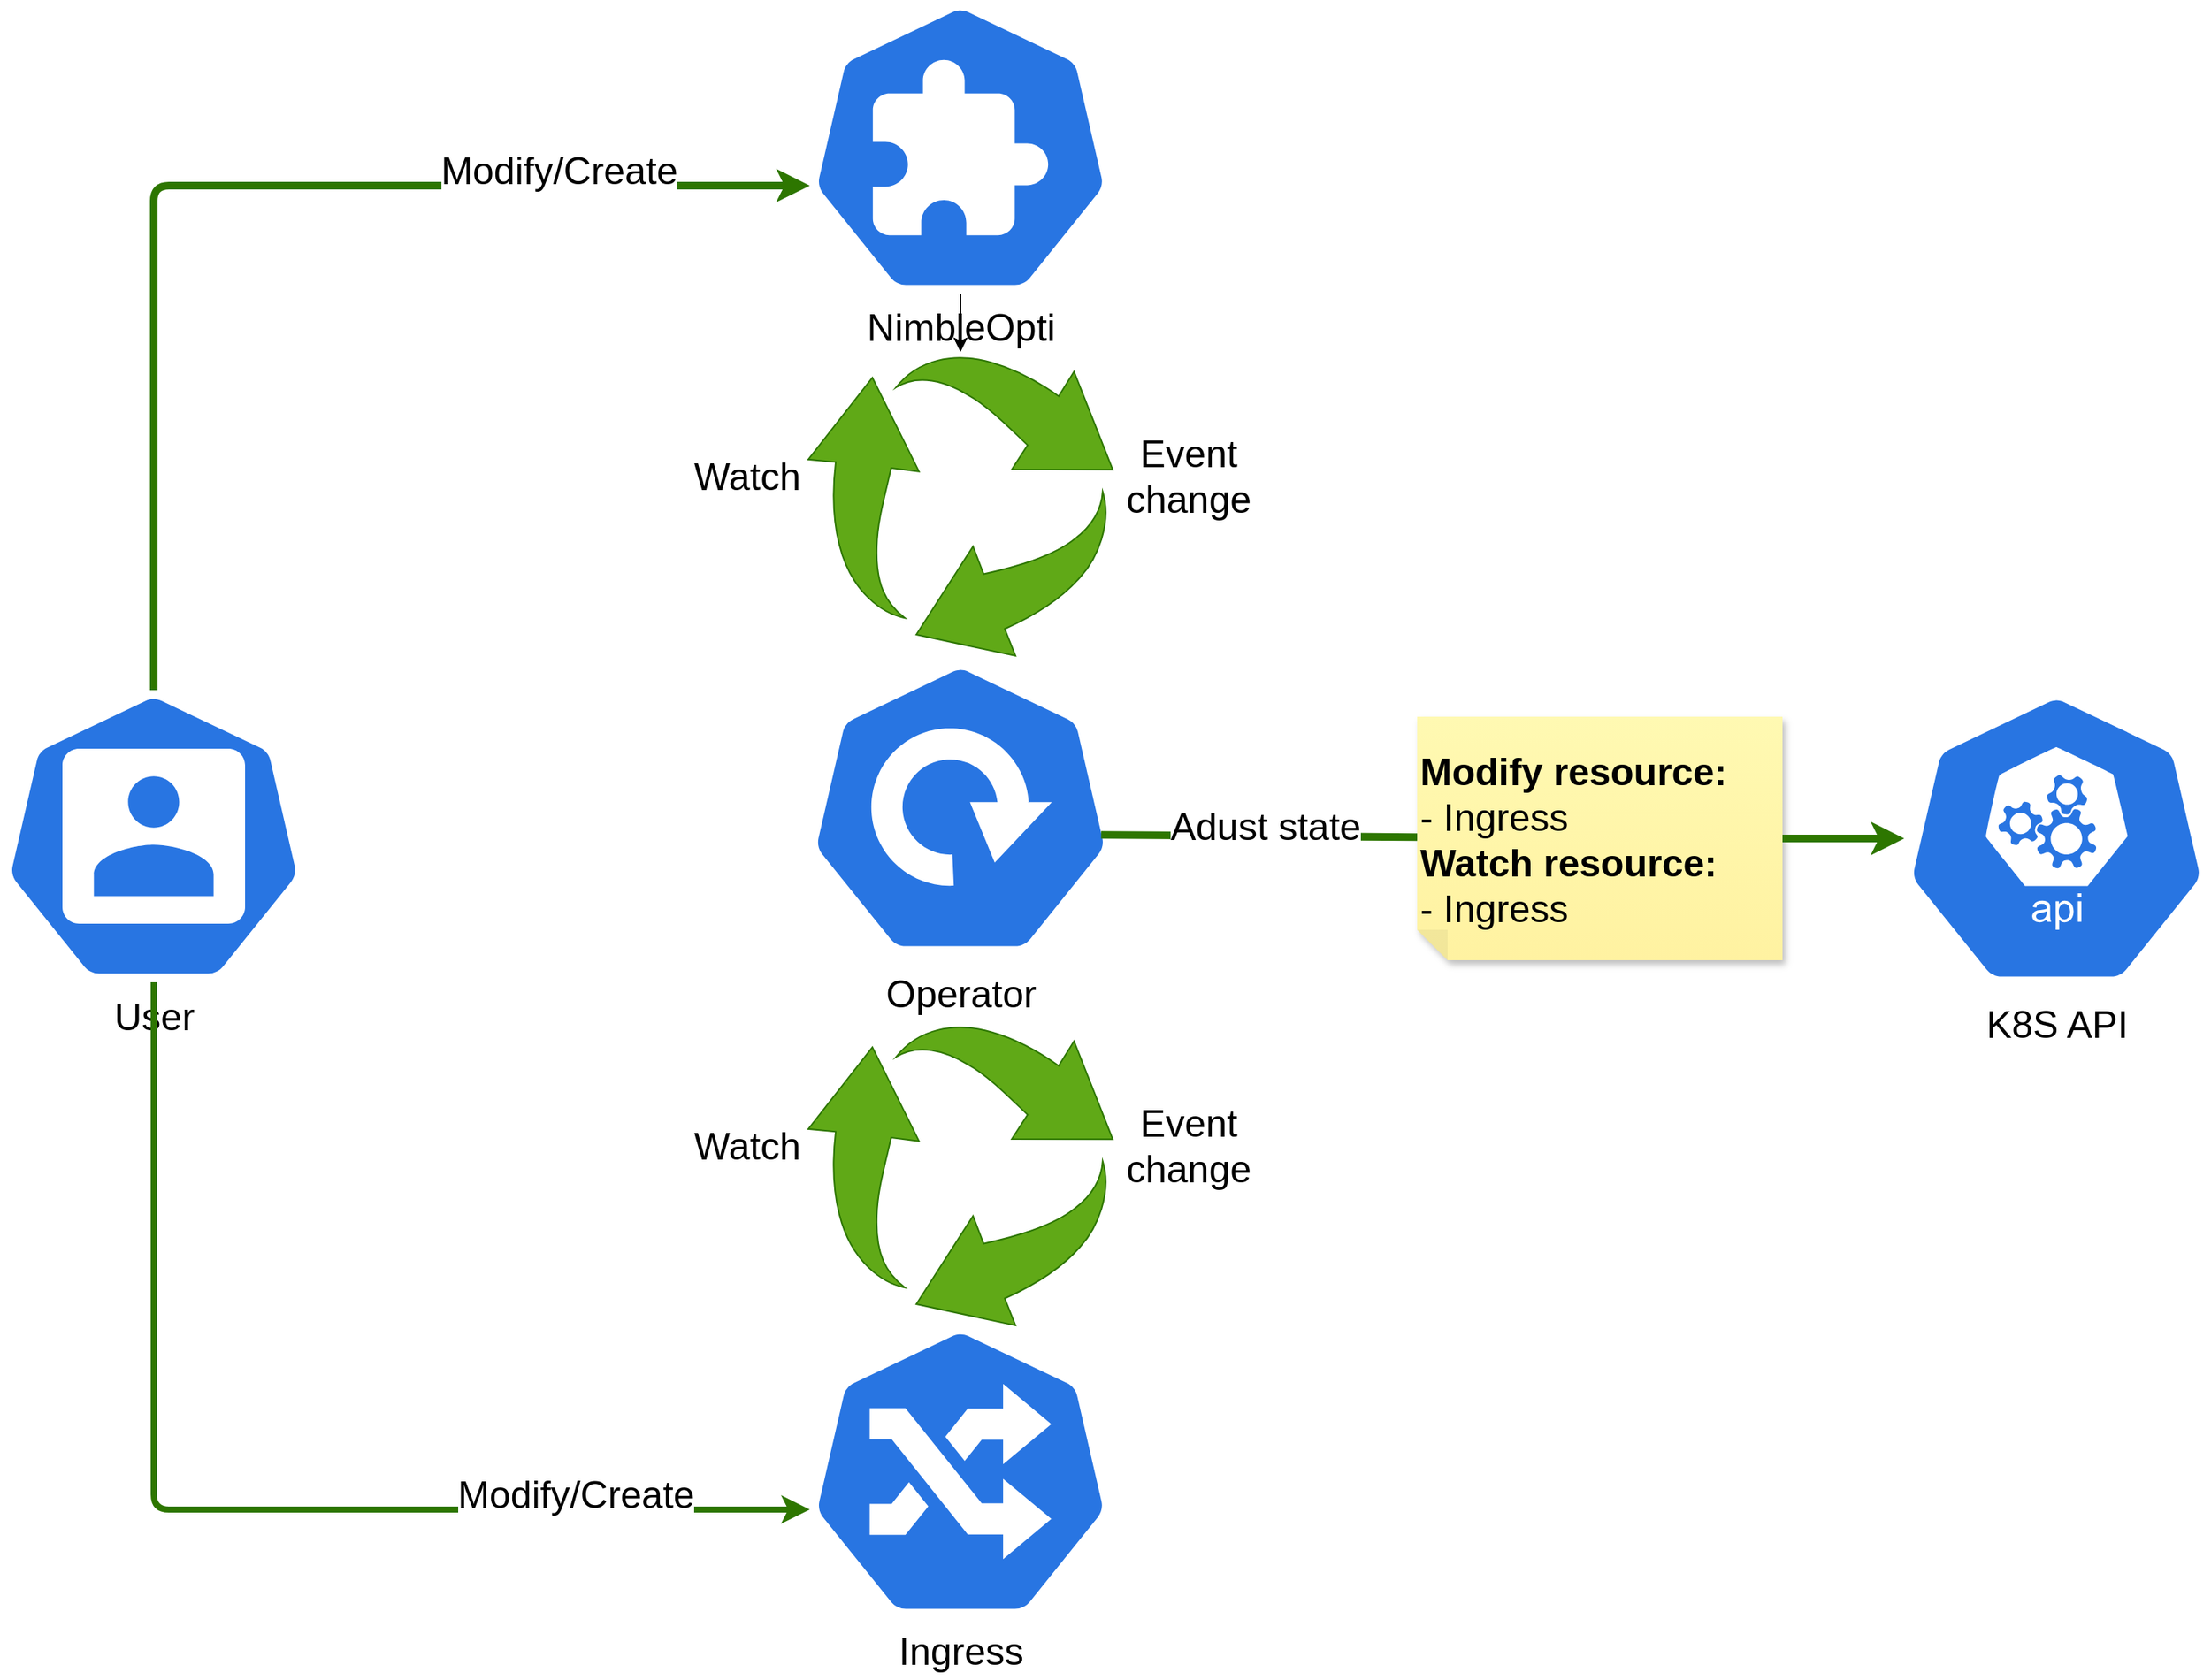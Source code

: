 <mxfile>
    <diagram name="Description" id="_o2L3f9pjlHrbbuKHUoa">
        <mxGraphModel dx="4543" dy="926" grid="1" gridSize="10" guides="1" tooltips="1" connect="1" arrows="1" fold="1" page="1" pageScale="1" pageWidth="1500" pageHeight="1000" math="0" shadow="0">
            <root>
                <mxCell id="XLajMpSWsyHqntTYuPn4-0"/>
                <mxCell id="XLajMpSWsyHqntTYuPn4-1" parent="XLajMpSWsyHqntTYuPn4-0"/>
                <mxCell id="148" value="" style="group" parent="XLajMpSWsyHqntTYuPn4-1" vertex="1" connectable="0">
                    <mxGeometry x="-2130" y="450" width="1450" height="1102" as="geometry"/>
                </mxCell>
                <mxCell id="XAfdNNE_iEMXnMVFnpb3-146" value="" style="group" parent="148" vertex="1" connectable="0">
                    <mxGeometry width="1280" height="1102" as="geometry"/>
                </mxCell>
                <mxCell id="112" value="&lt;font style=&quot;font-size: 25px;&quot;&gt;User&lt;/font&gt;" style="sketch=0;html=1;dashed=0;whitespace=wrap;fillColor=#2875E2;strokeColor=#ffffff;points=[[0.005,0.63,0],[0.1,0.2,0],[0.9,0.2,0],[0.5,0,0],[0.995,0.63,0],[0.72,0.99,0],[0.5,1,0],[0.28,0.99,0]];verticalLabelPosition=bottom;align=center;verticalAlign=top;shape=mxgraph.kubernetes.icon;prIcon=user;aspect=fixed;" parent="XAfdNNE_iEMXnMVFnpb3-146" vertex="1">
                    <mxGeometry y="452.5" width="200" height="192" as="geometry"/>
                </mxCell>
                <mxCell id="117" value="&lt;font style=&quot;font-size: 25px;&quot;&gt;Ingress&lt;/font&gt;" style="sketch=0;html=1;dashed=0;whitespace=wrap;fillColor=#2875E2;strokeColor=#ffffff;points=[[0.005,0.63,0],[0.1,0.2,0],[0.9,0.2,0],[0.5,0,0],[0.995,0.63,0],[0.72,0.99,0],[0.5,1,0],[0.28,0.99,0]];verticalLabelPosition=bottom;align=center;verticalAlign=top;shape=mxgraph.kubernetes.icon;prIcon=ing;aspect=fixed;" parent="XAfdNNE_iEMXnMVFnpb3-146" vertex="1">
                    <mxGeometry x="530" y="870" width="200" height="192" as="geometry"/>
                </mxCell>
                <mxCell id="119" style="edgeStyle=none;html=1;exitX=0.5;exitY=1;exitDx=0;exitDy=0;exitPerimeter=0;entryX=0.005;entryY=0.63;entryDx=0;entryDy=0;entryPerimeter=0;strokeWidth=4;fillColor=#60a917;strokeColor=#2D7600;" parent="XAfdNNE_iEMXnMVFnpb3-146" source="112" target="117" edge="1">
                    <mxGeometry relative="1" as="geometry">
                        <mxPoint x="520" y="930" as="targetPoint"/>
                        <Array as="points">
                            <mxPoint x="100" y="991"/>
                        </Array>
                    </mxGeometry>
                </mxCell>
                <mxCell id="146" value="Modify/Create" style="edgeLabel;html=1;align=center;verticalAlign=middle;resizable=0;points=[];fontSize=25;" parent="119" vertex="1" connectable="0">
                    <mxGeometry x="0.544" y="-2" relative="1" as="geometry">
                        <mxPoint x="23" y="-13" as="offset"/>
                    </mxGeometry>
                </mxCell>
                <mxCell id="149" value="" style="edgeStyle=none;html=1;" edge="1" parent="XAfdNNE_iEMXnMVFnpb3-146" source="114" target="142">
                    <mxGeometry relative="1" as="geometry"/>
                </mxCell>
                <mxCell id="150" value="" style="edgeStyle=none;html=1;" edge="1" parent="XAfdNNE_iEMXnMVFnpb3-146" source="114" target="142">
                    <mxGeometry relative="1" as="geometry"/>
                </mxCell>
                <mxCell id="151" value="" style="edgeStyle=none;html=1;" edge="1" parent="XAfdNNE_iEMXnMVFnpb3-146" source="114" target="142">
                    <mxGeometry relative="1" as="geometry"/>
                </mxCell>
                <mxCell id="114" value="&lt;font style=&quot;font-size: 25px;&quot;&gt;NimbleOpti&lt;/font&gt;" style="sketch=0;html=1;dashed=0;whitespace=wrap;fillColor=#2875E2;strokeColor=#ffffff;points=[[0.005,0.63,0],[0.1,0.2,0],[0.9,0.2,0],[0.5,0,0],[0.995,0.63,0],[0.72,0.99,0],[0.5,1,0],[0.28,0.99,0]];verticalLabelPosition=bottom;align=center;verticalAlign=top;shape=mxgraph.kubernetes.icon;prIcon=crd;aspect=fixed;" parent="XAfdNNE_iEMXnMVFnpb3-146" vertex="1">
                    <mxGeometry x="530" width="200" height="192" as="geometry"/>
                </mxCell>
                <mxCell id="118" style="edgeStyle=none;html=1;exitX=0.5;exitY=0;exitDx=0;exitDy=0;exitPerimeter=0;entryX=0.005;entryY=0.63;entryDx=0;entryDy=0;entryPerimeter=0;strokeWidth=5;fillColor=#60a917;strokeColor=#2D7600;" parent="XAfdNNE_iEMXnMVFnpb3-146" source="112" target="114" edge="1">
                    <mxGeometry relative="1" as="geometry">
                        <Array as="points">
                            <mxPoint x="100" y="121"/>
                        </Array>
                    </mxGeometry>
                </mxCell>
                <mxCell id="145" value="Modify/Create" style="edgeLabel;html=1;align=center;verticalAlign=middle;resizable=0;points=[];fontSize=25;" parent="118" vertex="1" connectable="0">
                    <mxGeometry x="0.567" y="-6" relative="1" as="geometry">
                        <mxPoint y="-17" as="offset"/>
                    </mxGeometry>
                </mxCell>
                <mxCell id="NBvpr_D0aVoR7GNxFSRe-146" value="Operator" style="sketch=0;html=1;dashed=0;whitespace=wrap;fillColor=#2875E2;strokeColor=#ffffff;points=[[0.005,0.63,0],[0.1,0.2,0],[0.9,0.2,0],[0.5,0,0],[0.995,0.63,0],[0.72,0.99,0],[0.5,1,0],[0.28,0.99,0]];verticalLabelPosition=bottom;align=center;verticalAlign=top;shape=mxgraph.kubernetes.icon;prIcon=deploy;fontSize=25;" parent="XAfdNNE_iEMXnMVFnpb3-146" vertex="1">
                    <mxGeometry x="530" y="430" width="200" height="200" as="geometry"/>
                </mxCell>
                <mxCell id="08bgFSkB_qkZkr6tdaVS-148" value="" style="edgeStyle=none;html=1;strokeWidth=5;fontSize=20;fillColor=#60a917;strokeColor=#2D7600;exitX=0.962;exitY=0.588;exitDx=0;exitDy=0;exitPerimeter=0;endArrow=none;" parent="XAfdNNE_iEMXnMVFnpb3-146" source="NBvpr_D0aVoR7GNxFSRe-146" target="08bgFSkB_qkZkr6tdaVS-147" edge="1">
                    <mxGeometry relative="1" as="geometry">
                        <mxPoint x="-1407.6" y="997.6" as="sourcePoint"/>
                        <mxPoint x="-1050" y="998.303" as="targetPoint"/>
                    </mxGeometry>
                </mxCell>
                <mxCell id="08bgFSkB_qkZkr6tdaVS-149" value="&lt;font style=&quot;font-size: 25px;&quot;&gt;Adust state&lt;/font&gt;" style="edgeLabel;html=1;align=center;verticalAlign=middle;resizable=0;points=[];fontSize=20;" parent="08bgFSkB_qkZkr6tdaVS-148" vertex="1" connectable="0">
                    <mxGeometry x="-0.139" y="4" relative="1" as="geometry">
                        <mxPoint x="18" y="-4" as="offset"/>
                    </mxGeometry>
                </mxCell>
                <mxCell id="08bgFSkB_qkZkr6tdaVS-147" value="&lt;b&gt;Modify resource:&lt;/b&gt;&lt;br&gt;- Ingress&lt;br&gt;&lt;b&gt;Watch resource:&lt;/b&gt;&lt;br&gt;- Ingress" style="shape=note;whiteSpace=wrap;html=1;backgroundOutline=1;fontColor=#000000;darkOpacity=0.05;fillColor=#FFF9B2;strokeColor=none;fillStyle=solid;direction=west;gradientDirection=north;gradientColor=#FFF2A1;shadow=1;size=20;pointerEvents=1;fontSize=25;align=left;" parent="XAfdNNE_iEMXnMVFnpb3-146" vertex="1">
                    <mxGeometry x="930" y="470" width="240" height="160" as="geometry"/>
                </mxCell>
                <mxCell id="08bgFSkB_qkZkr6tdaVS-153" value="" style="group" parent="XAfdNNE_iEMXnMVFnpb3-146" vertex="1" connectable="0">
                    <mxGeometry x="460" y="230" width="350" height="200" as="geometry"/>
                </mxCell>
                <mxCell id="142" value="" style="sketch=0;html=1;strokeColor=#2D7600;shadow=0;align=center;verticalAlign=top;fillColor=#60a917;shape=mxgraph.gcp2.arrow_cycle;fontColor=#ffffff;container=0;" parent="08bgFSkB_qkZkr6tdaVS-153" vertex="1">
                    <mxGeometry x="70" width="200" height="200" as="geometry"/>
                </mxCell>
                <mxCell id="143" value="&lt;font style=&quot;font-size: 25px;&quot;&gt;Event change&lt;/font&gt;" style="text;strokeColor=none;align=center;fillColor=none;html=1;verticalAlign=middle;whiteSpace=wrap;rounded=0;fontSize=20;container=0;" parent="08bgFSkB_qkZkr6tdaVS-153" vertex="1">
                    <mxGeometry x="290" y="66" width="60" height="30" as="geometry"/>
                </mxCell>
                <mxCell id="144" value="&lt;font style=&quot;font-size: 25px;&quot;&gt;Watch&lt;/font&gt;" style="text;strokeColor=none;align=center;fillColor=none;html=1;verticalAlign=middle;whiteSpace=wrap;rounded=0;fontSize=20;container=0;" parent="08bgFSkB_qkZkr6tdaVS-153" vertex="1">
                    <mxGeometry y="66" width="60" height="30" as="geometry"/>
                </mxCell>
                <mxCell id="08bgFSkB_qkZkr6tdaVS-154" value="" style="group" parent="XAfdNNE_iEMXnMVFnpb3-146" vertex="1" connectable="0">
                    <mxGeometry x="460" y="670" width="350" height="200" as="geometry"/>
                </mxCell>
                <mxCell id="131" value="" style="sketch=0;html=1;strokeColor=#2D7600;shadow=0;align=center;verticalAlign=top;fillColor=#60a917;shape=mxgraph.gcp2.arrow_cycle;fontColor=#ffffff;container=0;" parent="08bgFSkB_qkZkr6tdaVS-154" vertex="1">
                    <mxGeometry x="70" width="200" height="200" as="geometry"/>
                </mxCell>
                <mxCell id="133" value="&lt;font style=&quot;font-size: 25px;&quot;&gt;Event change&lt;/font&gt;" style="text;strokeColor=none;align=center;fillColor=none;html=1;verticalAlign=middle;whiteSpace=wrap;rounded=0;fontSize=20;container=0;" parent="08bgFSkB_qkZkr6tdaVS-154" vertex="1">
                    <mxGeometry x="290" y="66" width="60" height="30" as="geometry"/>
                </mxCell>
                <mxCell id="135" value="&lt;font style=&quot;font-size: 25px;&quot;&gt;Watch&lt;/font&gt;" style="text;strokeColor=none;align=center;fillColor=none;html=1;verticalAlign=middle;whiteSpace=wrap;rounded=0;fontSize=20;container=0;" parent="08bgFSkB_qkZkr6tdaVS-154" vertex="1">
                    <mxGeometry y="66" width="60" height="30" as="geometry"/>
                </mxCell>
                <mxCell id="115" value="&lt;font style=&quot;font-size: 25px;&quot;&gt;K8S API&lt;/font&gt;" style="sketch=0;html=1;dashed=0;whitespace=wrap;fillColor=#2875E2;strokeColor=#ffffff;points=[[0.005,0.63,0],[0.1,0.2,0],[0.9,0.2,0],[0.5,0,0],[0.995,0.63,0],[0.72,0.99,0],[0.5,1,0],[0.28,0.99,0]];verticalLabelPosition=bottom;align=center;verticalAlign=top;shape=mxgraph.kubernetes.icon;prIcon=api;" parent="148" vertex="1">
                    <mxGeometry x="1250" y="450" width="200" height="200" as="geometry"/>
                </mxCell>
                <mxCell id="137" value="" style="edgeStyle=none;html=1;strokeWidth=5;fontSize=20;fillColor=#60a917;strokeColor=#2D7600;exitX=0;exitY=0.5;exitDx=0;exitDy=0;exitPerimeter=0;startArrow=none;" parent="148" source="08bgFSkB_qkZkr6tdaVS-147" target="115" edge="1">
                    <mxGeometry relative="1" as="geometry">
                        <mxPoint x="730" y="548.5" as="sourcePoint"/>
                        <mxPoint x="860" y="548.5" as="targetPoint"/>
                    </mxGeometry>
                </mxCell>
            </root>
        </mxGraphModel>
    </diagram>
    <diagram name="Copy of Description" id="haG0jc73lLNSSZobCQfu">
        <mxGraphModel dx="4749" dy="2737" grid="1" gridSize="10" guides="1" tooltips="1" connect="1" arrows="1" fold="1" page="1" pageScale="1" pageWidth="1500" pageHeight="1000" math="0" shadow="0">
            <root>
                <mxCell id="4ndF_vWXKTqFUOwAZVbW-0"/>
                <mxCell id="4ndF_vWXKTqFUOwAZVbW-1" parent="4ndF_vWXKTqFUOwAZVbW-0"/>
                <mxCell id="4ndF_vWXKTqFUOwAZVbW-3" value="" style="group" parent="4ndF_vWXKTqFUOwAZVbW-1" vertex="1" connectable="0">
                    <mxGeometry x="-2130" y="450" width="1450" height="1102" as="geometry"/>
                </mxCell>
                <mxCell id="4ndF_vWXKTqFUOwAZVbW-4" value="" style="group" parent="4ndF_vWXKTqFUOwAZVbW-3" vertex="1" connectable="0">
                    <mxGeometry width="1280" height="1102" as="geometry"/>
                </mxCell>
                <mxCell id="4ndF_vWXKTqFUOwAZVbW-5" value="&lt;font style=&quot;font-size: 25px;&quot;&gt;User&lt;/font&gt;" style="sketch=0;html=1;dashed=0;whitespace=wrap;fillColor=#2875E2;strokeColor=#ffffff;points=[[0.005,0.63,0],[0.1,0.2,0],[0.9,0.2,0],[0.5,0,0],[0.995,0.63,0],[0.72,0.99,0],[0.5,1,0],[0.28,0.99,0]];verticalLabelPosition=bottom;align=center;verticalAlign=top;shape=mxgraph.kubernetes.icon;prIcon=user;aspect=fixed;" parent="4ndF_vWXKTqFUOwAZVbW-4" vertex="1">
                    <mxGeometry y="452.5" width="200" height="192" as="geometry"/>
                </mxCell>
                <mxCell id="4ndF_vWXKTqFUOwAZVbW-6" value="&lt;font style=&quot;font-size: 25px;&quot;&gt;Ingress&lt;/font&gt;" style="sketch=0;html=1;dashed=0;whitespace=wrap;fillColor=#2875E2;strokeColor=#ffffff;points=[[0.005,0.63,0],[0.1,0.2,0],[0.9,0.2,0],[0.5,0,0],[0.995,0.63,0],[0.72,0.99,0],[0.5,1,0],[0.28,0.99,0]];verticalLabelPosition=bottom;align=center;verticalAlign=top;shape=mxgraph.kubernetes.icon;prIcon=ing;aspect=fixed;" parent="4ndF_vWXKTqFUOwAZVbW-4" vertex="1">
                    <mxGeometry x="530" y="870" width="200" height="192" as="geometry"/>
                </mxCell>
                <mxCell id="4ndF_vWXKTqFUOwAZVbW-7" style="edgeStyle=none;html=1;exitX=0.5;exitY=1;exitDx=0;exitDy=0;exitPerimeter=0;entryX=0.005;entryY=0.63;entryDx=0;entryDy=0;entryPerimeter=0;strokeWidth=4;fillColor=#60a917;strokeColor=#2D7600;" parent="4ndF_vWXKTqFUOwAZVbW-4" source="4ndF_vWXKTqFUOwAZVbW-5" target="4ndF_vWXKTqFUOwAZVbW-6" edge="1">
                    <mxGeometry relative="1" as="geometry">
                        <mxPoint x="520" y="930" as="targetPoint"/>
                        <Array as="points">
                            <mxPoint x="100" y="991"/>
                        </Array>
                    </mxGeometry>
                </mxCell>
                <mxCell id="4ndF_vWXKTqFUOwAZVbW-8" value="Modify/Create" style="edgeLabel;html=1;align=center;verticalAlign=middle;resizable=0;points=[];fontSize=25;" parent="4ndF_vWXKTqFUOwAZVbW-7" vertex="1" connectable="0">
                    <mxGeometry x="0.544" y="-2" relative="1" as="geometry">
                        <mxPoint x="23" y="-13" as="offset"/>
                    </mxGeometry>
                </mxCell>
                <mxCell id="4ndF_vWXKTqFUOwAZVbW-9" value="&lt;font style=&quot;font-size: 25px;&quot;&gt;CRD&lt;/font&gt;" style="sketch=0;html=1;dashed=0;whitespace=wrap;fillColor=#2875E2;strokeColor=#ffffff;points=[[0.005,0.63,0],[0.1,0.2,0],[0.9,0.2,0],[0.5,0,0],[0.995,0.63,0],[0.72,0.99,0],[0.5,1,0],[0.28,0.99,0]];verticalLabelPosition=bottom;align=center;verticalAlign=top;shape=mxgraph.kubernetes.icon;prIcon=crd;aspect=fixed;" parent="4ndF_vWXKTqFUOwAZVbW-4" vertex="1">
                    <mxGeometry x="530" width="200" height="192" as="geometry"/>
                </mxCell>
                <mxCell id="4ndF_vWXKTqFUOwAZVbW-10" style="edgeStyle=none;html=1;exitX=0.5;exitY=0;exitDx=0;exitDy=0;exitPerimeter=0;entryX=0.005;entryY=0.63;entryDx=0;entryDy=0;entryPerimeter=0;strokeWidth=5;fillColor=#60a917;strokeColor=#2D7600;" parent="4ndF_vWXKTqFUOwAZVbW-4" source="4ndF_vWXKTqFUOwAZVbW-5" target="4ndF_vWXKTqFUOwAZVbW-9" edge="1">
                    <mxGeometry relative="1" as="geometry">
                        <Array as="points">
                            <mxPoint x="100" y="121"/>
                        </Array>
                    </mxGeometry>
                </mxCell>
                <mxCell id="4ndF_vWXKTqFUOwAZVbW-11" value="Modify/Create" style="edgeLabel;html=1;align=center;verticalAlign=middle;resizable=0;points=[];fontSize=25;" parent="4ndF_vWXKTqFUOwAZVbW-10" vertex="1" connectable="0">
                    <mxGeometry x="0.567" y="-6" relative="1" as="geometry">
                        <mxPoint y="-17" as="offset"/>
                    </mxGeometry>
                </mxCell>
                <mxCell id="4ndF_vWXKTqFUOwAZVbW-12" value="Operator" style="sketch=0;html=1;dashed=0;whitespace=wrap;fillColor=#2875E2;strokeColor=#ffffff;points=[[0.005,0.63,0],[0.1,0.2,0],[0.9,0.2,0],[0.5,0,0],[0.995,0.63,0],[0.72,0.99,0],[0.5,1,0],[0.28,0.99,0]];verticalLabelPosition=bottom;align=center;verticalAlign=top;shape=mxgraph.kubernetes.icon;prIcon=deploy;fontSize=25;" parent="4ndF_vWXKTqFUOwAZVbW-4" vertex="1">
                    <mxGeometry x="530" y="430" width="200" height="200" as="geometry"/>
                </mxCell>
                <mxCell id="4ndF_vWXKTqFUOwAZVbW-13" value="" style="edgeStyle=none;html=1;strokeWidth=5;fontSize=20;fillColor=#60a917;strokeColor=#2D7600;exitX=0.962;exitY=0.588;exitDx=0;exitDy=0;exitPerimeter=0;endArrow=none;" parent="4ndF_vWXKTqFUOwAZVbW-4" source="4ndF_vWXKTqFUOwAZVbW-12" target="4ndF_vWXKTqFUOwAZVbW-15" edge="1">
                    <mxGeometry relative="1" as="geometry">
                        <mxPoint x="-1407.6" y="997.6" as="sourcePoint"/>
                        <mxPoint x="-1050" y="998.303" as="targetPoint"/>
                    </mxGeometry>
                </mxCell>
                <mxCell id="4ndF_vWXKTqFUOwAZVbW-14" value="&lt;font style=&quot;font-size: 25px;&quot;&gt;Adust state&lt;/font&gt;" style="edgeLabel;html=1;align=center;verticalAlign=middle;resizable=0;points=[];fontSize=20;" parent="4ndF_vWXKTqFUOwAZVbW-13" vertex="1" connectable="0">
                    <mxGeometry x="-0.139" y="4" relative="1" as="geometry">
                        <mxPoint x="18" y="-4" as="offset"/>
                    </mxGeometry>
                </mxCell>
                <mxCell id="4ndF_vWXKTqFUOwAZVbW-15" value="&lt;b&gt;Modify resource:&lt;/b&gt;&lt;br&gt;- Ingress&lt;br&gt;&lt;b&gt;Watch resource:&lt;/b&gt;&lt;br&gt;- Ingress" style="shape=note;whiteSpace=wrap;html=1;backgroundOutline=1;fontColor=#000000;darkOpacity=0.05;fillColor=#FFF9B2;strokeColor=none;fillStyle=solid;direction=west;gradientDirection=north;gradientColor=#FFF2A1;shadow=1;size=20;pointerEvents=1;fontSize=25;align=left;" parent="4ndF_vWXKTqFUOwAZVbW-4" vertex="1">
                    <mxGeometry x="930" y="470" width="240" height="160" as="geometry"/>
                </mxCell>
                <mxCell id="4ndF_vWXKTqFUOwAZVbW-16" value="" style="group" parent="4ndF_vWXKTqFUOwAZVbW-4" vertex="1" connectable="0">
                    <mxGeometry x="460" y="230" width="350" height="200" as="geometry"/>
                </mxCell>
                <mxCell id="4ndF_vWXKTqFUOwAZVbW-17" value="" style="sketch=0;html=1;strokeColor=#2D7600;shadow=0;align=center;verticalAlign=top;fillColor=#60a917;shape=mxgraph.gcp2.arrow_cycle;fontColor=#ffffff;container=0;" parent="4ndF_vWXKTqFUOwAZVbW-16" vertex="1">
                    <mxGeometry x="70" width="200" height="200" as="geometry"/>
                </mxCell>
                <mxCell id="4ndF_vWXKTqFUOwAZVbW-18" value="&lt;font style=&quot;font-size: 25px;&quot;&gt;Event change&lt;/font&gt;" style="text;strokeColor=none;align=center;fillColor=none;html=1;verticalAlign=middle;whiteSpace=wrap;rounded=0;fontSize=20;container=0;" parent="4ndF_vWXKTqFUOwAZVbW-16" vertex="1">
                    <mxGeometry x="290" y="66" width="60" height="30" as="geometry"/>
                </mxCell>
                <mxCell id="4ndF_vWXKTqFUOwAZVbW-19" value="&lt;font style=&quot;font-size: 25px;&quot;&gt;Watch&lt;/font&gt;" style="text;strokeColor=none;align=center;fillColor=none;html=1;verticalAlign=middle;whiteSpace=wrap;rounded=0;fontSize=20;container=0;" parent="4ndF_vWXKTqFUOwAZVbW-16" vertex="1">
                    <mxGeometry y="66" width="60" height="30" as="geometry"/>
                </mxCell>
                <mxCell id="4ndF_vWXKTqFUOwAZVbW-20" value="" style="group" parent="4ndF_vWXKTqFUOwAZVbW-4" vertex="1" connectable="0">
                    <mxGeometry x="460" y="670" width="350" height="200" as="geometry"/>
                </mxCell>
                <mxCell id="4ndF_vWXKTqFUOwAZVbW-21" value="" style="sketch=0;html=1;strokeColor=#2D7600;shadow=0;align=center;verticalAlign=top;fillColor=#60a917;shape=mxgraph.gcp2.arrow_cycle;fontColor=#ffffff;container=0;" parent="4ndF_vWXKTqFUOwAZVbW-20" vertex="1">
                    <mxGeometry x="70" width="200" height="200" as="geometry"/>
                </mxCell>
                <mxCell id="4ndF_vWXKTqFUOwAZVbW-22" value="&lt;font style=&quot;font-size: 25px;&quot;&gt;Event change&lt;/font&gt;" style="text;strokeColor=none;align=center;fillColor=none;html=1;verticalAlign=middle;whiteSpace=wrap;rounded=0;fontSize=20;container=0;" parent="4ndF_vWXKTqFUOwAZVbW-20" vertex="1">
                    <mxGeometry x="290" y="66" width="60" height="30" as="geometry"/>
                </mxCell>
                <mxCell id="4ndF_vWXKTqFUOwAZVbW-23" value="&lt;font style=&quot;font-size: 25px;&quot;&gt;Watch&lt;/font&gt;" style="text;strokeColor=none;align=center;fillColor=none;html=1;verticalAlign=middle;whiteSpace=wrap;rounded=0;fontSize=20;container=0;" parent="4ndF_vWXKTqFUOwAZVbW-20" vertex="1">
                    <mxGeometry y="66" width="60" height="30" as="geometry"/>
                </mxCell>
                <mxCell id="4ndF_vWXKTqFUOwAZVbW-24" value="&lt;font style=&quot;font-size: 25px;&quot;&gt;K8S API&lt;/font&gt;" style="sketch=0;html=1;dashed=0;whitespace=wrap;fillColor=#2875E2;strokeColor=#ffffff;points=[[0.005,0.63,0],[0.1,0.2,0],[0.9,0.2,0],[0.5,0,0],[0.995,0.63,0],[0.72,0.99,0],[0.5,1,0],[0.28,0.99,0]];verticalLabelPosition=bottom;align=center;verticalAlign=top;shape=mxgraph.kubernetes.icon;prIcon=api;" parent="4ndF_vWXKTqFUOwAZVbW-3" vertex="1">
                    <mxGeometry x="1250" y="450" width="200" height="200" as="geometry"/>
                </mxCell>
                <mxCell id="4ndF_vWXKTqFUOwAZVbW-25" value="" style="edgeStyle=none;html=1;strokeWidth=5;fontSize=20;fillColor=#60a917;strokeColor=#2D7600;exitX=0;exitY=0.5;exitDx=0;exitDy=0;exitPerimeter=0;startArrow=none;" parent="4ndF_vWXKTqFUOwAZVbW-3" source="4ndF_vWXKTqFUOwAZVbW-15" target="4ndF_vWXKTqFUOwAZVbW-24" edge="1">
                    <mxGeometry relative="1" as="geometry">
                        <mxPoint x="730" y="548.5" as="sourcePoint"/>
                        <mxPoint x="860" y="548.5" as="targetPoint"/>
                    </mxGeometry>
                </mxCell>
                <mxCell id="6apvZShQdil9UfdfVGLR-0" value="" style="shape=image;verticalLabelPosition=bottom;labelBackgroundColor=default;verticalAlign=top;aspect=fixed;imageAspect=0;image=https://d33wubrfki0l68.cloudfront.net/58f123041ee28fd283183b7a9433f0515fea8d7e/e7b9d/static/graphic_what-are-kubernetes-operators.png;" vertex="1" parent="4ndF_vWXKTqFUOwAZVbW-1">
                    <mxGeometry x="-1760" y="1640" width="520" height="260" as="geometry"/>
                </mxCell>
            </root>
        </mxGraphModel>
    </diagram>
    <diagram name="main.go" id="44sS7Sk5tguPluANTg_r">
        <mxGraphModel dx="4070" dy="617" grid="1" gridSize="10" guides="1" tooltips="1" connect="1" arrows="1" fold="1" page="1" pageScale="1" pageWidth="1500" pageHeight="1000" math="0" shadow="0">
            <root>
                <mxCell id="cn9trxKBy41DH9-4OUM7-0"/>
                <mxCell id="cn9trxKBy41DH9-4OUM7-1" parent="cn9trxKBy41DH9-4OUM7-0"/>
                <mxCell id="cn9trxKBy41DH9-4OUM7-2" value="" style="group" parent="cn9trxKBy41DH9-4OUM7-1" vertex="1" connectable="0">
                    <mxGeometry x="180" y="160" width="3470" height="1677" as="geometry"/>
                </mxCell>
                <mxCell id="cn9trxKBy41DH9-4OUM7-3" value="" style="verticalLabelPosition=bottom;sketch=0;aspect=fixed;html=1;verticalAlign=top;strokeColor=none;align=center;outlineConnect=0;shape=mxgraph.citrix.web_server;hachureGap=4;jiggle=2;curveFitting=1;fontFamily=Architects Daughter;fontSource=https%3A%2F%2Ffonts.googleapis.com%2Fcss%3Ffamily%3DArchitects%2BDaughter;fontSize=20;" parent="cn9trxKBy41DH9-4OUM7-2" vertex="1">
                    <mxGeometry y="320" width="306.01" height="360" as="geometry"/>
                </mxCell>
                <mxCell id="cn9trxKBy41DH9-4OUM7-4" value="&lt;font style=&quot;font-size: 20px;&quot; color=&quot;#ffffff&quot;&gt;&lt;b&gt;API Server&lt;/b&gt;&lt;/font&gt;" style="sketch=0;points=[[0,0,0],[0.25,0,0],[0.5,0,0],[0.75,0,0],[1,0,0],[0,1,0],[0.25,1,0],[0.5,1,0],[0.75,1,0],[1,1,0],[0,0.25,0],[0,0.5,0],[0,0.75,0],[1,0.25,0],[1,0.5,0],[1,0.75,0]];outlineConnect=0;fontColor=#232F3E;gradientColor=#945DF2;gradientDirection=north;fillColor=#5A30B5;strokeColor=#ffffff;dashed=0;verticalLabelPosition=bottom;verticalAlign=top;align=center;html=1;fontSize=12;fontStyle=0;aspect=fixed;shape=mxgraph.aws4.resourceIcon;resIcon=mxgraph.aws4.api_gateway;direction=east;rotation=0;flipH=0;" parent="cn9trxKBy41DH9-4OUM7-2" vertex="1">
                    <mxGeometry x="1034" y="1281" width="396" height="396" as="geometry"/>
                </mxCell>
                <mxCell id="cn9trxKBy41DH9-4OUM7-5" value="&lt;h1&gt;&lt;font style=&quot;font-size: 20px;&quot;&gt;&lt;b&gt;Update master token&lt;/b&gt;&lt;/font&gt;&lt;/h1&gt;" style="aspect=fixed;html=1;points=[];align=center;image;fontSize=12;image=img/lib/azure2/storage/Storage_Sync_Services.svg;fontColor=#FFFFFF;" parent="cn9trxKBy41DH9-4OUM7-2" vertex="1">
                    <mxGeometry x="1080" y="318.34" width="400" height="333.33" as="geometry"/>
                </mxCell>
                <mxCell id="cn9trxKBy41DH9-4OUM7-6" value="" style="rhombus;whiteSpace=wrap;html=1;verticalAlign=bottom;fillColor=#60a917;strokeColor=#2D7600;fontColor=#ffffff;sketch=0;dashed=0;fontStyle=0;container=0;" parent="cn9trxKBy41DH9-4OUM7-2" vertex="1">
                    <mxGeometry x="2430" y="440" width="120" height="120" as="geometry"/>
                </mxCell>
                <mxCell id="cn9trxKBy41DH9-4OUM7-7" value="&lt;h1&gt;&lt;font style=&quot;font-size: 15px;&quot;&gt;GetMasterTokenController&lt;/font&gt;&lt;/h1&gt;" style="text;strokeColor=none;align=center;fillColor=none;html=1;verticalAlign=middle;whiteSpace=wrap;rounded=0;labelBackgroundColor=none;fontFamily=Helvetica;fontSize=5;fontColor=#FFFFFF;container=0;" parent="cn9trxKBy41DH9-4OUM7-2" vertex="1">
                    <mxGeometry x="2430" y="560" width="120" height="80" as="geometry"/>
                </mxCell>
                <mxCell id="cn9trxKBy41DH9-4OUM7-8" value="" style="edgeStyle=none;html=1;fontFamily=Helvetica;fontSize=8;fontColor=#FF0000;fillColor=#a20025;strokeColor=#6F0000;strokeWidth=4;exitX=0.5;exitY=0;exitDx=0;exitDy=0;entryX=0.5;entryY=1;entryDx=0;entryDy=0;" parent="cn9trxKBy41DH9-4OUM7-2" source="cn9trxKBy41DH9-4OUM7-15" edge="1">
                    <mxGeometry relative="1" as="geometry">
                        <mxPoint x="1870" y="720" as="sourcePoint"/>
                        <mxPoint x="3170" y="200" as="targetPoint"/>
                    </mxGeometry>
                </mxCell>
                <mxCell id="cn9trxKBy41DH9-4OUM7-9" value="" style="rhombus;whiteSpace=wrap;html=1;verticalAlign=bottom;fillColor=#60a917;strokeColor=#2D7600;fontColor=#ffffff;sketch=0;dashed=0;fontStyle=0;container=0;" parent="cn9trxKBy41DH9-4OUM7-2" vertex="1">
                    <mxGeometry x="1710" y="440" width="120" height="120" as="geometry"/>
                </mxCell>
                <mxCell id="cn9trxKBy41DH9-4OUM7-10" value="" style="edgeStyle=none;html=1;entryX=0;entryY=0.5;entryDx=0;entryDy=0;fillColor=#008a00;strokeColor=#005700;strokeWidth=4;" parent="cn9trxKBy41DH9-4OUM7-2" source="cn9trxKBy41DH9-4OUM7-5" target="cn9trxKBy41DH9-4OUM7-9" edge="1">
                    <mxGeometry relative="1" as="geometry">
                        <mxPoint x="1548" y="368.571" as="targetPoint"/>
                    </mxGeometry>
                </mxCell>
                <mxCell id="cn9trxKBy41DH9-4OUM7-11" value="&lt;h1&gt;&lt;font style=&quot;font-size: 15px;&quot;&gt;SyncMasterTokenController&lt;/font&gt;&lt;/h1&gt;" style="text;strokeColor=none;align=center;fillColor=none;html=1;verticalAlign=middle;whiteSpace=wrap;rounded=0;labelBackgroundColor=none;fontFamily=Helvetica;fontSize=5;fontColor=#FFFFFF;container=0;" parent="cn9trxKBy41DH9-4OUM7-2" vertex="1">
                    <mxGeometry x="1710" y="560" width="120" height="80" as="geometry"/>
                </mxCell>
                <mxCell id="cn9trxKBy41DH9-4OUM7-12" value="&lt;h3&gt;&lt;br&gt;&lt;/h3&gt;" style="triangle;whiteSpace=wrap;html=1;verticalAlign=bottom;fillColor=#60a917;strokeColor=#2D7600;fontColor=#ffffff;sketch=0;dashed=0;fontStyle=0;container=0;" parent="cn9trxKBy41DH9-4OUM7-2" vertex="1">
                    <mxGeometry x="2670" y="440" width="120" height="120" as="geometry"/>
                </mxCell>
                <mxCell id="cn9trxKBy41DH9-4OUM7-13" value="" style="edgeStyle=none;html=1;strokeWidth=4;fillColor=#008a00;strokeColor=#005700;" parent="cn9trxKBy41DH9-4OUM7-2" source="cn9trxKBy41DH9-4OUM7-6" target="cn9trxKBy41DH9-4OUM7-12" edge="1">
                    <mxGeometry relative="1" as="geometry">
                        <mxPoint x="2611.587" y="734.49" as="targetPoint"/>
                    </mxGeometry>
                </mxCell>
                <mxCell id="cn9trxKBy41DH9-4OUM7-14" value="&lt;h3&gt;&lt;span style=&quot;font-size: 15px;&quot;&gt;Section: 3 - store the master token and sleep for SLEEP_ON_SUCCESS&lt;/span&gt;&lt;br&gt;&lt;/h3&gt;" style="text;strokeColor=none;align=center;fillColor=none;html=1;verticalAlign=middle;whiteSpace=wrap;rounded=0;labelBackgroundColor=none;fontColor=#FFFFFF;container=0;" parent="cn9trxKBy41DH9-4OUM7-2" vertex="1">
                    <mxGeometry x="2670" y="560" width="120" height="80" as="geometry"/>
                </mxCell>
                <mxCell id="cn9trxKBy41DH9-4OUM7-15" value="" style="rhombus;whiteSpace=wrap;html=1;verticalAlign=bottom;fillColor=#60a917;strokeColor=#2D7600;fontColor=#ffffff;sketch=0;dashed=0;fontStyle=0;container=0;" parent="cn9trxKBy41DH9-4OUM7-2" vertex="1">
                    <mxGeometry x="3110" y="440" width="120" height="120" as="geometry"/>
                </mxCell>
                <mxCell id="cn9trxKBy41DH9-4OUM7-16" value="&lt;h1&gt;&lt;font style=&quot;font-size: 15px;&quot;&gt;GetMasterTokenFromRefreshController&lt;/font&gt;&lt;/h1&gt;" style="text;strokeColor=none;align=center;fillColor=none;html=1;verticalAlign=middle;whiteSpace=wrap;rounded=0;labelBackgroundColor=none;fontFamily=Helvetica;fontSize=5;fontColor=#FFFFFF;container=0;" parent="cn9trxKBy41DH9-4OUM7-2" vertex="1">
                    <mxGeometry x="3110" y="560" width="120" height="80" as="geometry"/>
                </mxCell>
                <mxCell id="cn9trxKBy41DH9-4OUM7-17" value="" style="group" parent="cn9trxKBy41DH9-4OUM7-2" vertex="1" connectable="0">
                    <mxGeometry x="1950" y="440" width="120" height="200" as="geometry"/>
                </mxCell>
                <mxCell id="cn9trxKBy41DH9-4OUM7-18" value="&lt;h3&gt;&lt;br&gt;&lt;/h3&gt;" style="triangle;whiteSpace=wrap;html=1;verticalAlign=bottom;fillColor=#60a917;strokeColor=#2D7600;fontColor=#ffffff;sketch=0;dashed=0;fontStyle=0;container=0;" parent="cn9trxKBy41DH9-4OUM7-17" vertex="1">
                    <mxGeometry width="120" height="120" as="geometry"/>
                </mxCell>
                <mxCell id="cn9trxKBy41DH9-4OUM7-19" value="&lt;h3&gt;&lt;font style=&quot;font-size: 15px;&quot;&gt;Section: 1 - keycloak - initialize http session&lt;/font&gt;&lt;/h3&gt;" style="text;strokeColor=none;align=center;fillColor=none;html=1;verticalAlign=middle;whiteSpace=wrap;rounded=0;labelBackgroundColor=none;fontColor=#FFFFFF;container=0;" parent="cn9trxKBy41DH9-4OUM7-17" vertex="1">
                    <mxGeometry y="120" width="120" height="80" as="geometry"/>
                </mxCell>
                <mxCell id="cn9trxKBy41DH9-4OUM7-20" value="" style="edgeStyle=none;html=1;entryX=0;entryY=0.5;entryDx=0;entryDy=0;fillColor=#008a00;strokeColor=#005700;strokeWidth=4;" parent="cn9trxKBy41DH9-4OUM7-2" source="cn9trxKBy41DH9-4OUM7-9" target="cn9trxKBy41DH9-4OUM7-18" edge="1">
                    <mxGeometry relative="1" as="geometry">
                        <mxPoint x="1892.727" y="671.818" as="targetPoint"/>
                    </mxGeometry>
                </mxCell>
                <mxCell id="cn9trxKBy41DH9-4OUM7-21" value="" style="group" parent="cn9trxKBy41DH9-4OUM7-2" vertex="1" connectable="0">
                    <mxGeometry x="2190" y="440" width="120" height="200" as="geometry"/>
                </mxCell>
                <mxCell id="cn9trxKBy41DH9-4OUM7-22" value="&lt;h3&gt;&lt;br&gt;&lt;/h3&gt;" style="triangle;whiteSpace=wrap;html=1;verticalAlign=bottom;fillColor=#60a917;strokeColor=#2D7600;fontColor=#ffffff;sketch=0;dashed=0;fontStyle=0;container=0;" parent="cn9trxKBy41DH9-4OUM7-21" vertex="1">
                    <mxGeometry width="120" height="120" as="geometry"/>
                </mxCell>
                <mxCell id="cn9trxKBy41DH9-4OUM7-23" value="&lt;h3&gt;&lt;font style=&quot;font-size: 15px;&quot;&gt;Section: 2 - get and store master token for the first time or after an error&lt;/font&gt;&lt;/h3&gt;" style="text;strokeColor=none;align=center;fillColor=none;html=1;verticalAlign=middle;whiteSpace=wrap;rounded=0;labelBackgroundColor=none;fontColor=#FFFFFF;container=0;" parent="cn9trxKBy41DH9-4OUM7-21" vertex="1">
                    <mxGeometry y="120" width="120" height="80" as="geometry"/>
                </mxCell>
                <mxCell id="cn9trxKBy41DH9-4OUM7-24" value="" style="edgeStyle=none;jumpSize=20;html=1;strokeWidth=4;fontFamily=Helvetica;fontSize=15;fontColor=#FF0000;fillColor=#008a00;strokeColor=#005700;entryX=0;entryY=0.5;entryDx=0;entryDy=0;" parent="cn9trxKBy41DH9-4OUM7-2" source="cn9trxKBy41DH9-4OUM7-18" target="cn9trxKBy41DH9-4OUM7-22" edge="1">
                    <mxGeometry relative="1" as="geometry">
                        <mxPoint x="1430" y="501" as="targetPoint"/>
                    </mxGeometry>
                </mxCell>
                <mxCell id="cn9trxKBy41DH9-4OUM7-25" value="" style="group" parent="cn9trxKBy41DH9-4OUM7-2" vertex="1" connectable="0">
                    <mxGeometry x="2910" y="440" width="120" height="200" as="geometry"/>
                </mxCell>
                <mxCell id="cn9trxKBy41DH9-4OUM7-26" value="&lt;h3&gt;&lt;br&gt;&lt;/h3&gt;" style="triangle;whiteSpace=wrap;html=1;verticalAlign=bottom;fillColor=#60a917;strokeColor=#2D7600;fontColor=#ffffff;sketch=0;dashed=0;fontStyle=0;container=0;" parent="cn9trxKBy41DH9-4OUM7-25" vertex="1">
                    <mxGeometry width="120" height="120" as="geometry"/>
                </mxCell>
                <mxCell id="cn9trxKBy41DH9-4OUM7-27" value="&lt;h3&gt;&lt;font style=&quot;font-size: 15px;&quot;&gt;Section: 4 - next token update will be with the refresh token and update master token&lt;/font&gt;&lt;/h3&gt;" style="text;strokeColor=none;align=center;fillColor=none;html=1;verticalAlign=middle;whiteSpace=wrap;rounded=0;labelBackgroundColor=none;fontColor=#FFFFFF;container=0;" parent="cn9trxKBy41DH9-4OUM7-25" vertex="1">
                    <mxGeometry y="120" width="120" height="80" as="geometry"/>
                </mxCell>
                <mxCell id="cn9trxKBy41DH9-4OUM7-28" value="" style="edgeStyle=none;html=1;strokeWidth=4;entryX=0;entryY=0.5;entryDx=0;entryDy=0;fillColor=#008a00;strokeColor=#005700;" parent="cn9trxKBy41DH9-4OUM7-2" source="cn9trxKBy41DH9-4OUM7-12" target="cn9trxKBy41DH9-4OUM7-26" edge="1">
                    <mxGeometry relative="1" as="geometry">
                        <mxPoint x="2893.636" y="800" as="targetPoint"/>
                    </mxGeometry>
                </mxCell>
                <mxCell id="cn9trxKBy41DH9-4OUM7-29" value="" style="edgeStyle=none;html=1;fontFamily=Helvetica;fontSize=5;fontColor=#FFFFFF;fillColor=#008a00;strokeColor=#005700;strokeWidth=4;" parent="cn9trxKBy41DH9-4OUM7-2" source="cn9trxKBy41DH9-4OUM7-26" target="cn9trxKBy41DH9-4OUM7-15" edge="1">
                    <mxGeometry relative="1" as="geometry"/>
                </mxCell>
                <mxCell id="cn9trxKBy41DH9-4OUM7-30" value="" style="edgeStyle=none;html=1;entryX=0.5;entryY=0;entryDx=0;entryDy=0;fillColor=#a20025;strokeColor=#6F0000;strokeWidth=3;" parent="cn9trxKBy41DH9-4OUM7-2" source="cn9trxKBy41DH9-4OUM7-32" target="cn9trxKBy41DH9-4OUM7-22" edge="1">
                    <mxGeometry relative="1" as="geometry">
                        <mxPoint x="2200" y="140" as="targetPoint"/>
                        <Array as="points">
                            <mxPoint x="2250" y="140"/>
                        </Array>
                    </mxGeometry>
                </mxCell>
                <mxCell id="cn9trxKBy41DH9-4OUM7-31" value="" style="group" parent="cn9trxKBy41DH9-4OUM7-2" vertex="1" connectable="0">
                    <mxGeometry x="2760" y="80" width="120" height="200" as="geometry"/>
                </mxCell>
                <mxCell id="cn9trxKBy41DH9-4OUM7-32" value="&lt;h3&gt;&lt;br&gt;&lt;/h3&gt;" style="triangle;whiteSpace=wrap;html=1;verticalAlign=bottom;fillColor=#a20025;strokeColor=#6F0000;fontColor=#ffffff;sketch=0;dashed=0;fontStyle=0;container=0;direction=west;" parent="cn9trxKBy41DH9-4OUM7-31" vertex="1">
                    <mxGeometry width="120" height="120" as="geometry"/>
                </mxCell>
                <mxCell id="cn9trxKBy41DH9-4OUM7-33" value="&lt;h3&gt;&lt;font style=&quot;font-size: 15px;&quot;&gt;Section: 4.1 - on failure - sleeo SLEEP_ON_FAILED and return to Section 2&lt;/font&gt;&lt;/h3&gt;" style="text;strokeColor=none;align=center;fillColor=none;html=1;verticalAlign=middle;whiteSpace=wrap;rounded=0;labelBackgroundColor=none;fontColor=#FFFFFF;container=0;" parent="cn9trxKBy41DH9-4OUM7-31" vertex="1">
                    <mxGeometry y="120" width="120" height="80" as="geometry"/>
                </mxCell>
                <mxCell id="cn9trxKBy41DH9-4OUM7-34" value="" style="group" parent="cn9trxKBy41DH9-4OUM7-2" vertex="1" connectable="0">
                    <mxGeometry x="3090" width="160" height="200" as="geometry"/>
                </mxCell>
                <mxCell id="cn9trxKBy41DH9-4OUM7-35" value="application/json" style="html=1;fillColor=none;strokeColor=none;fontSize=11;align=left;fontColor=#596780;whiteSpace=wrap;sketch=1;hachureGap=4;pointerEvents=0;fontFamily=Architects Daughter;fontSource=https%3A%2F%2Ffonts.googleapis.com%2Fcss%3Ffamily%3DArchitects%2BDaughter;labelBackgroundColor=none;container=0;" parent="cn9trxKBy41DH9-4OUM7-34" vertex="1">
                    <mxGeometry width="160" height="40" as="geometry"/>
                </mxCell>
                <mxCell id="cn9trxKBy41DH9-4OUM7-36" value="&lt;h1 style=&quot;font-family: Helvetica;&quot;&gt;&lt;font style=&quot;font-size: 15px;&quot;&gt;GetMasterTokenFromRefreshController&lt;/font&gt;&lt;/h1&gt;" style="rounded=1;arcSize=9;fillColor=#d80073;strokeColor=#A50040;html=1;strokeWidth=2;spacingLeft=5;fontColor=#ffffff;align=center;sketch=1;hachureGap=4;pointerEvents=0;fontFamily=Architects Daughter;fontSource=https%3A%2F%2Ffonts.googleapis.com%2Fcss%3Ffamily%3DArchitects%2BDaughter;fontSize=20;labelBackgroundColor=none;container=0;" parent="cn9trxKBy41DH9-4OUM7-34" vertex="1">
                    <mxGeometry y="40" width="160" height="40" as="geometry"/>
                </mxCell>
                <mxCell id="cn9trxKBy41DH9-4OUM7-37" value="" style="rounded=1;fillColor=#ffffff;strokeColor=#DFE1E5;shadow=1;arcSize=1;fontSize=12;fontColor=#596780;align=center;html=1;verticalAlign=top;spacingTop=5;sketch=1;hachureGap=4;pointerEvents=0;fontFamily=Architects Daughter;fontSource=https%3A%2F%2Ffonts.googleapis.com%2Fcss%3Ffamily%3DArchitects%2BDaughter;labelBackgroundColor=none;container=0;" parent="cn9trxKBy41DH9-4OUM7-34" vertex="1">
                    <mxGeometry y="80" width="160" height="120" as="geometry"/>
                </mxCell>
                <mxCell id="cn9trxKBy41DH9-4OUM7-38" value="" style="edgeStyle=none;html=1;entryX=0;entryY=0.5;entryDx=0;entryDy=0;exitX=-0.013;exitY=0.504;exitDx=0;exitDy=0;exitPerimeter=0;fillColor=#a20025;strokeColor=#6F0000;strokeWidth=4;" parent="cn9trxKBy41DH9-4OUM7-2" source="cn9trxKBy41DH9-4OUM7-37" target="cn9trxKBy41DH9-4OUM7-32" edge="1">
                    <mxGeometry relative="1" as="geometry">
                        <mxPoint x="2930" y="46.429" as="targetPoint"/>
                    </mxGeometry>
                </mxCell>
                <mxCell id="cn9trxKBy41DH9-4OUM7-39" value="" style="group" parent="cn9trxKBy41DH9-4OUM7-2" vertex="1" connectable="0">
                    <mxGeometry x="2190" y="800" width="120" height="200" as="geometry"/>
                </mxCell>
                <mxCell id="cn9trxKBy41DH9-4OUM7-40" value="&lt;h3&gt;&lt;br&gt;&lt;/h3&gt;" style="triangle;whiteSpace=wrap;html=1;verticalAlign=bottom;fillColor=#a20025;strokeColor=#6F0000;fontColor=#ffffff;sketch=0;dashed=0;fontStyle=0;container=0;direction=west;" parent="cn9trxKBy41DH9-4OUM7-39" vertex="1">
                    <mxGeometry width="120" height="120" as="geometry"/>
                </mxCell>
                <mxCell id="cn9trxKBy41DH9-4OUM7-41" value="&lt;h3&gt;&lt;font style=&quot;font-size: 15px;&quot;&gt;Section: 2.1 - on failure - sleep SLEEP_ON_FAILED and return to Section 2&lt;/font&gt;&lt;/h3&gt;" style="text;strokeColor=none;align=center;fillColor=none;html=1;verticalAlign=middle;whiteSpace=wrap;rounded=0;labelBackgroundColor=none;fontColor=#FFFFFF;container=0;" parent="cn9trxKBy41DH9-4OUM7-39" vertex="1">
                    <mxGeometry y="120" width="120" height="80" as="geometry"/>
                </mxCell>
                <mxCell id="cn9trxKBy41DH9-4OUM7-42" value="" style="group" parent="cn9trxKBy41DH9-4OUM7-2" vertex="1" connectable="0">
                    <mxGeometry x="2410" y="760" width="160" height="200" as="geometry"/>
                </mxCell>
                <mxCell id="cn9trxKBy41DH9-4OUM7-43" value="application/json" style="html=1;fillColor=none;strokeColor=none;fontSize=11;align=left;fontColor=#596780;whiteSpace=wrap;sketch=1;hachureGap=4;pointerEvents=0;fontFamily=Architects Daughter;fontSource=https%3A%2F%2Ffonts.googleapis.com%2Fcss%3Ffamily%3DArchitects%2BDaughter;labelBackgroundColor=none;container=0;" parent="cn9trxKBy41DH9-4OUM7-42" vertex="1">
                    <mxGeometry width="160" height="40" as="geometry"/>
                </mxCell>
                <mxCell id="cn9trxKBy41DH9-4OUM7-44" value="&lt;h1 style=&quot;font-family: Helvetica;&quot;&gt;&lt;font style=&quot;font-size: 15px;&quot;&gt;GetMasterTokenController&lt;/font&gt;&lt;/h1&gt;" style="rounded=1;arcSize=9;fillColor=#d80073;strokeColor=#A50040;html=1;strokeWidth=2;spacingLeft=5;fontColor=#ffffff;align=center;sketch=1;hachureGap=4;pointerEvents=0;fontFamily=Architects Daughter;fontSource=https%3A%2F%2Ffonts.googleapis.com%2Fcss%3Ffamily%3DArchitects%2BDaughter;fontSize=20;labelBackgroundColor=none;container=0;" parent="cn9trxKBy41DH9-4OUM7-42" vertex="1">
                    <mxGeometry y="40" width="160" height="40" as="geometry"/>
                </mxCell>
                <mxCell id="cn9trxKBy41DH9-4OUM7-45" value="" style="rounded=1;fillColor=#ffffff;strokeColor=#DFE1E5;shadow=1;arcSize=1;fontSize=12;fontColor=#596780;align=center;html=1;verticalAlign=top;spacingTop=5;sketch=1;hachureGap=4;pointerEvents=0;fontFamily=Architects Daughter;fontSource=https%3A%2F%2Ffonts.googleapis.com%2Fcss%3Ffamily%3DArchitects%2BDaughter;labelBackgroundColor=none;container=0;" parent="cn9trxKBy41DH9-4OUM7-42" vertex="1">
                    <mxGeometry y="80" width="160" height="120" as="geometry"/>
                </mxCell>
                <mxCell id="cn9trxKBy41DH9-4OUM7-46" value="" style="edgeStyle=none;html=1;entryX=0;entryY=0.5;entryDx=0;entryDy=0;exitX=0.011;exitY=0.169;exitDx=0;exitDy=0;exitPerimeter=0;fillColor=#a20025;strokeColor=#6F0000;strokeWidth=4;" parent="cn9trxKBy41DH9-4OUM7-2" source="cn9trxKBy41DH9-4OUM7-45" target="cn9trxKBy41DH9-4OUM7-40" edge="1">
                    <mxGeometry relative="1" as="geometry">
                        <mxPoint x="2250" y="806.429" as="targetPoint"/>
                        <Array as="points">
                            <mxPoint x="2360" y="860"/>
                        </Array>
                    </mxGeometry>
                </mxCell>
                <mxCell id="cn9trxKBy41DH9-4OUM7-47" value="" style="edgeStyle=none;html=1;strokeWidth=4;entryX=0.5;entryY=0;entryDx=0;entryDy=0;fillColor=#a20025;strokeColor=#6F0000;" parent="cn9trxKBy41DH9-4OUM7-2" source="cn9trxKBy41DH9-4OUM7-6" target="cn9trxKBy41DH9-4OUM7-44" edge="1">
                    <mxGeometry relative="1" as="geometry">
                        <mxPoint x="2324.783" y="734.783" as="targetPoint"/>
                    </mxGeometry>
                </mxCell>
                <mxCell id="cn9trxKBy41DH9-4OUM7-48" value="" style="edgeStyle=none;html=1;strokeWidth=4;entryX=0;entryY=0.5;entryDx=0;entryDy=0;fillColor=#008a00;strokeColor=#005700;" parent="cn9trxKBy41DH9-4OUM7-2" source="cn9trxKBy41DH9-4OUM7-22" target="cn9trxKBy41DH9-4OUM7-6" edge="1">
                    <mxGeometry relative="1" as="geometry">
                        <mxPoint x="2410" y="376.364" as="targetPoint"/>
                    </mxGeometry>
                </mxCell>
                <mxCell id="cn9trxKBy41DH9-4OUM7-49" value="" style="edgeStyle=none;html=1;strokeWidth=4;fillColor=#a20025;strokeColor=#6F0000;" parent="cn9trxKBy41DH9-4OUM7-2" source="cn9trxKBy41DH9-4OUM7-40" target="cn9trxKBy41DH9-4OUM7-22" edge="1">
                    <mxGeometry relative="1" as="geometry">
                        <mxPoint x="2250" y="690.0" as="targetPoint"/>
                    </mxGeometry>
                </mxCell>
                <mxCell id="cn9trxKBy41DH9-4OUM7-50" value="" style="group" parent="cn9trxKBy41DH9-4OUM7-2" vertex="1" connectable="0">
                    <mxGeometry x="3350" y="440" width="120" height="200" as="geometry"/>
                </mxCell>
                <mxCell id="cn9trxKBy41DH9-4OUM7-51" value="&lt;h3&gt;&lt;br&gt;&lt;/h3&gt;" style="triangle;whiteSpace=wrap;html=1;verticalAlign=bottom;fillColor=#60a917;strokeColor=#2D7600;fontColor=#ffffff;sketch=0;dashed=0;fontStyle=0;container=0;" parent="cn9trxKBy41DH9-4OUM7-50" vertex="1">
                    <mxGeometry width="120" height="120" as="geometry"/>
                </mxCell>
                <mxCell id="cn9trxKBy41DH9-4OUM7-52" value="&lt;h3&gt;&lt;font style=&quot;font-size: 15px;&quot;&gt;Section: 4.2 - on success - update the token and return to Section 4&lt;/font&gt;&lt;/h3&gt;" style="text;strokeColor=none;align=center;fillColor=none;html=1;verticalAlign=middle;whiteSpace=wrap;rounded=0;labelBackgroundColor=none;fontColor=#FFFFFF;container=0;" parent="cn9trxKBy41DH9-4OUM7-50" vertex="1">
                    <mxGeometry y="120" width="120" height="80" as="geometry"/>
                </mxCell>
                <mxCell id="cn9trxKBy41DH9-4OUM7-53" value="" style="edgeStyle=none;html=1;strokeWidth=4;fillColor=#008a00;strokeColor=#005700;" parent="cn9trxKBy41DH9-4OUM7-2" source="cn9trxKBy41DH9-4OUM7-15" target="cn9trxKBy41DH9-4OUM7-51" edge="1">
                    <mxGeometry relative="1" as="geometry">
                        <mxPoint x="3360.402" y="326.907" as="targetPoint"/>
                    </mxGeometry>
                </mxCell>
                <mxCell id="cn9trxKBy41DH9-4OUM7-54" value="" style="edgeStyle=none;html=1;strokeWidth=4;entryX=0.5;entryY=0;entryDx=0;entryDy=0;fillColor=#008a00;strokeColor=#005700;startArrow=none;exitX=0.13;exitY=0.497;exitDx=0;exitDy=0;exitPerimeter=0;" parent="cn9trxKBy41DH9-4OUM7-2" source="cn9trxKBy41DH9-4OUM7-56" target="cn9trxKBy41DH9-4OUM7-26" edge="1">
                    <mxGeometry relative="1" as="geometry">
                        <mxPoint x="3410" y="330" as="targetPoint"/>
                        <Array as="points">
                            <mxPoint x="2970" y="320"/>
                        </Array>
                    </mxGeometry>
                </mxCell>
                <mxCell id="cn9trxKBy41DH9-4OUM7-55" value="" style="edgeStyle=none;html=1;strokeWidth=4;entryX=0.95;entryY=0.5;entryDx=0;entryDy=0;fillColor=#008a00;strokeColor=#005700;endArrow=none;entryPerimeter=0;" parent="cn9trxKBy41DH9-4OUM7-2" source="cn9trxKBy41DH9-4OUM7-51" target="cn9trxKBy41DH9-4OUM7-56" edge="1">
                    <mxGeometry relative="1" as="geometry">
                        <mxPoint x="3410" y="470" as="sourcePoint"/>
                        <mxPoint x="2970" y="470" as="targetPoint"/>
                        <Array as="points">
                            <mxPoint x="3410" y="320"/>
                        </Array>
                    </mxGeometry>
                </mxCell>
                <mxCell id="cn9trxKBy41DH9-4OUM7-56" value="" style="sketch=0;html=1;aspect=fixed;strokeColor=#2D7600;shadow=0;align=center;verticalAlign=top;fillColor=#60a917;shape=mxgraph.gcp2.arrow_cycle;fontColor=#ffffff;" parent="cn9trxKBy41DH9-4OUM7-2" vertex="1">
                    <mxGeometry x="2990" y="280" width="84.21" height="80" as="geometry"/>
                </mxCell>
                <mxCell id="cn9trxKBy41DH9-4OUM7-57" value="" style="sketch=0;html=1;aspect=fixed;strokeColor=#6F0000;shadow=0;align=center;verticalAlign=top;fillColor=#a20025;shape=mxgraph.gcp2.arrow_cycle;fontColor=#ffffff;" parent="cn9trxKBy41DH9-4OUM7-2" vertex="1">
                    <mxGeometry x="2207.9" y="679.5" width="84.74" height="80.5" as="geometry"/>
                </mxCell>
                <mxCell id="cn9trxKBy41DH9-4OUM7-58" value="" style="sketch=0;html=1;aspect=fixed;strokeColor=#6F0000;shadow=0;align=center;verticalAlign=top;fillColor=#a20025;shape=mxgraph.gcp2.arrow_cycle;fontColor=#ffffff;" parent="cn9trxKBy41DH9-4OUM7-2" vertex="1">
                    <mxGeometry x="2207.9" y="280" width="84.21" height="80" as="geometry"/>
                </mxCell>
                <mxCell id="cn9trxKBy41DH9-4OUM7-59" value="" style="edgeStyle=none;jumpSize=20;html=1;strokeWidth=4;fontFamily=Helvetica;fontSize=15;fontColor=#FF0000;fillColor=#008a00;strokeColor=#005700;entryX=-0.001;entryY=0.506;entryDx=0;entryDy=0;exitX=1;exitY=0.5;exitDx=0;exitDy=0;entryPerimeter=0;exitPerimeter=0;" parent="cn9trxKBy41DH9-4OUM7-2" source="cn9trxKBy41DH9-4OUM7-77" target="cn9trxKBy41DH9-4OUM7-5" edge="1">
                    <mxGeometry relative="1" as="geometry">
                        <mxPoint x="1230" y="940" as="targetPoint"/>
                        <Array as="points"/>
                    </mxGeometry>
                </mxCell>
                <mxCell id="cn9trxKBy41DH9-4OUM7-60" value="1" style="edgeLabel;html=1;align=center;verticalAlign=middle;resizable=0;points=[];" parent="cn9trxKBy41DH9-4OUM7-59" vertex="1" connectable="0">
                    <mxGeometry x="-0.26" y="-3" relative="1" as="geometry">
                        <mxPoint as="offset"/>
                    </mxGeometry>
                </mxCell>
                <mxCell id="cn9trxKBy41DH9-4OUM7-61" value="Text" style="edgeLabel;html=1;align=center;verticalAlign=middle;resizable=0;points=[];" parent="cn9trxKBy41DH9-4OUM7-59" vertex="1" connectable="0">
                    <mxGeometry x="0.384" y="23" relative="1" as="geometry">
                        <mxPoint as="offset"/>
                    </mxGeometry>
                </mxCell>
                <mxCell id="cn9trxKBy41DH9-4OUM7-62" value="" style="group" parent="cn9trxKBy41DH9-4OUM7-2" vertex="1" connectable="0">
                    <mxGeometry x="670" y="880" width="120" height="200" as="geometry"/>
                </mxCell>
                <mxCell id="cn9trxKBy41DH9-4OUM7-63" value="&lt;h3&gt;&lt;br&gt;&lt;/h3&gt;" style="triangle;whiteSpace=wrap;html=1;verticalAlign=bottom;fillColor=#60a917;strokeColor=#2D7600;fontColor=#ffffff;sketch=0;dashed=0;fontStyle=0;container=0;" parent="cn9trxKBy41DH9-4OUM7-62" vertex="1">
                    <mxGeometry width="120" height="120" as="geometry"/>
                </mxCell>
                <mxCell id="cn9trxKBy41DH9-4OUM7-64" value="&lt;h3&gt;&lt;font style=&quot;font-size: 15px;&quot;&gt;Section: 1 - create the database collections if they are not created and initialize other vers&lt;/font&gt;&lt;/h3&gt;" style="text;strokeColor=none;align=center;fillColor=none;html=1;verticalAlign=middle;whiteSpace=wrap;rounded=0;labelBackgroundColor=none;fontColor=#FFFFFF;container=0;" parent="cn9trxKBy41DH9-4OUM7-62" vertex="1">
                    <mxGeometry y="120" width="120" height="80" as="geometry"/>
                </mxCell>
                <mxCell id="cn9trxKBy41DH9-4OUM7-65" value="" style="group" parent="cn9trxKBy41DH9-4OUM7-2" vertex="1" connectable="0">
                    <mxGeometry x="430" y="880" width="120" height="200" as="geometry"/>
                </mxCell>
                <mxCell id="cn9trxKBy41DH9-4OUM7-66" value="&lt;h3&gt;&lt;br&gt;&lt;/h3&gt;" style="triangle;whiteSpace=wrap;html=1;verticalAlign=bottom;fillColor=#60a917;strokeColor=#2D7600;fontColor=#ffffff;sketch=0;dashed=0;fontStyle=0;container=0;" parent="cn9trxKBy41DH9-4OUM7-65" vertex="1">
                    <mxGeometry width="120" height="120" as="geometry"/>
                </mxCell>
                <mxCell id="cn9trxKBy41DH9-4OUM7-67" value="&lt;h3&gt;&lt;font style=&quot;font-size: 15px;&quot;&gt;Section: 0 - log for starting the server&lt;/font&gt;&lt;/h3&gt;" style="text;strokeColor=none;align=center;fillColor=none;html=1;verticalAlign=middle;whiteSpace=wrap;rounded=0;labelBackgroundColor=none;fontColor=#FFFFFF;container=0;" parent="cn9trxKBy41DH9-4OUM7-65" vertex="1">
                    <mxGeometry y="120" width="120" height="80" as="geometry"/>
                </mxCell>
                <mxCell id="cn9trxKBy41DH9-4OUM7-68" value="" style="group" parent="cn9trxKBy41DH9-4OUM7-2" vertex="1" connectable="0">
                    <mxGeometry x="914" y="880" width="120" height="200" as="geometry"/>
                </mxCell>
                <mxCell id="cn9trxKBy41DH9-4OUM7-69" value="" style="edgeStyle=none;html=1;" parent="cn9trxKBy41DH9-4OUM7-68" source="cn9trxKBy41DH9-4OUM7-70" target="cn9trxKBy41DH9-4OUM7-71" edge="1">
                    <mxGeometry relative="1" as="geometry"/>
                </mxCell>
                <mxCell id="cn9trxKBy41DH9-4OUM7-70" value="" style="rhombus;whiteSpace=wrap;html=1;verticalAlign=bottom;fillColor=#60a917;strokeColor=#2D7600;fontColor=#ffffff;sketch=0;dashed=0;fontStyle=0;container=0;" parent="cn9trxKBy41DH9-4OUM7-68" vertex="1">
                    <mxGeometry width="120" height="120" as="geometry"/>
                </mxCell>
                <mxCell id="cn9trxKBy41DH9-4OUM7-71" value="&lt;h1&gt;&lt;font style=&quot;font-size: 15px;&quot;&gt;InitializeDb&lt;/font&gt;&lt;/h1&gt;" style="text;strokeColor=none;align=center;fillColor=none;html=1;verticalAlign=middle;whiteSpace=wrap;rounded=0;labelBackgroundColor=none;fontFamily=Helvetica;fontSize=5;fontColor=#FFFFFF;container=0;" parent="cn9trxKBy41DH9-4OUM7-68" vertex="1">
                    <mxGeometry y="120" width="120" height="80" as="geometry"/>
                </mxCell>
                <mxCell id="cn9trxKBy41DH9-4OUM7-72" value="" style="edgeStyle=none;html=1;fillColor=#008a00;strokeColor=#005700;strokeWidth=4;entryX=0;entryY=0.5;entryDx=0;entryDy=0;entryPerimeter=0;" parent="cn9trxKBy41DH9-4OUM7-2" source="cn9trxKBy41DH9-4OUM7-3" target="cn9trxKBy41DH9-4OUM7-77" edge="1">
                    <mxGeometry relative="1" as="geometry">
                        <mxPoint x="559" y="810" as="targetPoint"/>
                        <mxPoint x="430" y="812.88" as="sourcePoint"/>
                    </mxGeometry>
                </mxCell>
                <mxCell id="cn9trxKBy41DH9-4OUM7-73" value="" style="edgeStyle=none;jumpSize=20;html=1;strokeWidth=4;fontFamily=Helvetica;fontSize=15;fontColor=#FF0000;fillColor=#008a00;strokeColor=#005700;entryX=0;entryY=0.5;entryDx=0;entryDy=0;exitX=0.5;exitY=0;exitDx=0;exitDy=0;entryPerimeter=0;" parent="cn9trxKBy41DH9-4OUM7-2" source="cn9trxKBy41DH9-4OUM7-71" target="cn9trxKBy41DH9-4OUM7-4" edge="1">
                    <mxGeometry relative="1" as="geometry">
                        <mxPoint x="1039.6" y="508.665" as="targetPoint"/>
                        <mxPoint x="984" y="890" as="sourcePoint"/>
                        <Array as="points">
                            <mxPoint x="970" y="1480"/>
                        </Array>
                    </mxGeometry>
                </mxCell>
                <mxCell id="cn9trxKBy41DH9-4OUM7-74" value="2" style="edgeLabel;html=1;align=center;verticalAlign=middle;resizable=0;points=[];" parent="cn9trxKBy41DH9-4OUM7-73" vertex="1" connectable="0">
                    <mxGeometry x="-0.213" y="4" relative="1" as="geometry">
                        <mxPoint as="offset"/>
                    </mxGeometry>
                </mxCell>
                <mxCell id="cn9trxKBy41DH9-4OUM7-75" value="" style="edgeStyle=none;html=1;fillColor=#008a00;strokeColor=#005700;strokeWidth=4;exitX=1;exitY=0.5;exitDx=0;exitDy=0;entryX=0;entryY=0.5;entryDx=0;entryDy=0;" parent="cn9trxKBy41DH9-4OUM7-2" source="cn9trxKBy41DH9-4OUM7-63" target="cn9trxKBy41DH9-4OUM7-70" edge="1">
                    <mxGeometry relative="1" as="geometry">
                        <mxPoint x="1090" y="1070" as="targetPoint"/>
                    </mxGeometry>
                </mxCell>
                <mxCell id="cn9trxKBy41DH9-4OUM7-76" value="" style="edgeStyle=none;html=1;fillColor=#008a00;strokeColor=#005700;strokeWidth=4;exitX=1;exitY=0.5;exitDx=0;exitDy=0;" parent="cn9trxKBy41DH9-4OUM7-2" source="cn9trxKBy41DH9-4OUM7-66" target="cn9trxKBy41DH9-4OUM7-63" edge="1">
                    <mxGeometry relative="1" as="geometry">
                        <mxPoint x="723.99" y="1300" as="targetPoint"/>
                        <mxPoint x="600.0" y="1300" as="sourcePoint"/>
                    </mxGeometry>
                </mxCell>
                <mxCell id="cn9trxKBy41DH9-4OUM7-77" value="" style="verticalLabelPosition=bottom;sketch=0;html=1;fillColor=#6ABD46;strokeColor=#ffffff;verticalAlign=top;align=center;points=[[0.085,0.085,0],[0.915,0.085,0],[0.915,0.915,0],[0.085,0.915,0],[0.25,0,0],[0.5,0,0],[0.75,0,0],[1,0.25,0],[1,0.5,0],[1,0.75,0],[0.75,1,0],[0.5,1,0],[0.25,1,0],[0,0.75,0],[0,0.5,0],[0,0.25,0]];pointerEvents=1;shape=mxgraph.cisco_safe.compositeIcon;bgIcon=mxgraph.cisco_safe.architecture.generic_appliance;resIcon=mxgraph.cisco_safe.architecture.tls_appliance;" parent="cn9trxKBy41DH9-4OUM7-2" vertex="1">
                    <mxGeometry x="540" y="360" width="280" height="250" as="geometry"/>
                </mxCell>
                <mxCell id="cn9trxKBy41DH9-4OUM7-78" style="edgeStyle=none;html=1;exitX=0.5;exitY=0;exitDx=0;exitDy=0;exitPerimeter=0;entryX=0.005;entryY=0.63;entryDx=0;entryDy=0;entryPerimeter=0;strokeWidth=5;fillColor=#60a917;strokeColor=#2D7600;" parent="cn9trxKBy41DH9-4OUM7-1" source="cn9trxKBy41DH9-4OUM7-82" target="cn9trxKBy41DH9-4OUM7-88" edge="1">
                    <mxGeometry relative="1" as="geometry">
                        <Array as="points">
                            <mxPoint x="-1500" y="571"/>
                        </Array>
                    </mxGeometry>
                </mxCell>
                <mxCell id="cn9trxKBy41DH9-4OUM7-79" value="Modify/Create" style="edgeLabel;html=1;align=center;verticalAlign=middle;resizable=0;points=[];fontSize=25;" parent="cn9trxKBy41DH9-4OUM7-78" vertex="1" connectable="0">
                    <mxGeometry x="0.567" y="-6" relative="1" as="geometry">
                        <mxPoint y="-17" as="offset"/>
                    </mxGeometry>
                </mxCell>
                <mxCell id="cn9trxKBy41DH9-4OUM7-80" style="edgeStyle=none;html=1;exitX=0.5;exitY=1;exitDx=0;exitDy=0;exitPerimeter=0;entryX=0.005;entryY=0.63;entryDx=0;entryDy=0;entryPerimeter=0;strokeWidth=4;fillColor=#60a917;strokeColor=#2D7600;" parent="cn9trxKBy41DH9-4OUM7-1" source="cn9trxKBy41DH9-4OUM7-82" target="cn9trxKBy41DH9-4OUM7-86" edge="1">
                    <mxGeometry relative="1" as="geometry">
                        <mxPoint x="-1080" y="1380" as="targetPoint"/>
                        <Array as="points">
                            <mxPoint x="-1500" y="1481"/>
                        </Array>
                    </mxGeometry>
                </mxCell>
                <mxCell id="cn9trxKBy41DH9-4OUM7-81" value="Modify/Create" style="edgeLabel;html=1;align=center;verticalAlign=middle;resizable=0;points=[];fontSize=25;" parent="cn9trxKBy41DH9-4OUM7-80" vertex="1" connectable="0">
                    <mxGeometry x="0.544" y="-2" relative="1" as="geometry">
                        <mxPoint x="23" y="-13" as="offset"/>
                    </mxGeometry>
                </mxCell>
                <mxCell id="cn9trxKBy41DH9-4OUM7-82" value="&lt;font style=&quot;font-size: 25px;&quot;&gt;User&lt;/font&gt;" style="sketch=0;html=1;dashed=0;whitespace=wrap;fillColor=#2875E2;strokeColor=#ffffff;points=[[0.005,0.63,0],[0.1,0.2,0],[0.9,0.2,0],[0.5,0,0],[0.995,0.63,0],[0.72,0.99,0],[0.5,1,0],[0.28,0.99,0]];verticalLabelPosition=bottom;align=center;verticalAlign=top;shape=mxgraph.kubernetes.icon;prIcon=user;aspect=fixed;" parent="cn9trxKBy41DH9-4OUM7-1" vertex="1">
                    <mxGeometry x="-1600" y="902.5" width="200" height="192" as="geometry"/>
                </mxCell>
                <mxCell id="cn9trxKBy41DH9-4OUM7-83" value="" style="edgeStyle=none;html=1;strokeWidth=5;fontSize=20;fillColor=#60a917;strokeColor=#2D7600;" parent="cn9trxKBy41DH9-4OUM7-1" source="cn9trxKBy41DH9-4OUM7-85" target="cn9trxKBy41DH9-4OUM7-87" edge="1">
                    <mxGeometry relative="1" as="geometry">
                        <mxPoint x="-740" y="998.5" as="targetPoint"/>
                    </mxGeometry>
                </mxCell>
                <mxCell id="cn9trxKBy41DH9-4OUM7-84" value="&lt;font style=&quot;font-size: 25px;&quot;&gt;Adust state&lt;/font&gt;" style="edgeLabel;html=1;align=center;verticalAlign=middle;resizable=0;points=[];fontSize=20;" parent="cn9trxKBy41DH9-4OUM7-83" vertex="1" connectable="0">
                    <mxGeometry x="-0.139" y="4" relative="1" as="geometry">
                        <mxPoint as="offset"/>
                    </mxGeometry>
                </mxCell>
                <mxCell id="cn9trxKBy41DH9-4OUM7-85" value="" style="verticalLabelPosition=bottom;html=1;verticalAlign=top;strokeWidth=2;shape=mxgraph.lean_mapping.operator;aspect=fixed;" parent="cn9trxKBy41DH9-4OUM7-1" vertex="1">
                    <mxGeometry x="-1070" y="914.5" width="200" height="168" as="geometry"/>
                </mxCell>
                <mxCell id="cn9trxKBy41DH9-4OUM7-86" value="&lt;font style=&quot;font-size: 25px;&quot;&gt;Ingress&lt;/font&gt;" style="sketch=0;html=1;dashed=0;whitespace=wrap;fillColor=#2875E2;strokeColor=#ffffff;points=[[0.005,0.63,0],[0.1,0.2,0],[0.9,0.2,0],[0.5,0,0],[0.995,0.63,0],[0.72,0.99,0],[0.5,1,0],[0.28,0.99,0]];verticalLabelPosition=bottom;align=center;verticalAlign=top;shape=mxgraph.kubernetes.icon;prIcon=ing;aspect=fixed;" parent="cn9trxKBy41DH9-4OUM7-1" vertex="1">
                    <mxGeometry x="-1080" y="1360" width="200" height="192" as="geometry"/>
                </mxCell>
                <mxCell id="cn9trxKBy41DH9-4OUM7-87" value="&lt;font style=&quot;font-size: 25px;&quot;&gt;K8S API&lt;/font&gt;" style="sketch=0;html=1;dashed=0;whitespace=wrap;fillColor=#2875E2;strokeColor=#ffffff;points=[[0.005,0.63,0],[0.1,0.2,0],[0.9,0.2,0],[0.5,0,0],[0.995,0.63,0],[0.72,0.99,0],[0.5,1,0],[0.28,0.99,0]];verticalLabelPosition=bottom;align=center;verticalAlign=top;shape=mxgraph.kubernetes.icon;prIcon=api;" parent="cn9trxKBy41DH9-4OUM7-1" vertex="1">
                    <mxGeometry x="-520" y="898.5" width="200" height="200" as="geometry"/>
                </mxCell>
                <mxCell id="cn9trxKBy41DH9-4OUM7-88" value="&lt;font style=&quot;font-size: 25px;&quot;&gt;CRD&lt;/font&gt;" style="sketch=0;html=1;dashed=0;whitespace=wrap;fillColor=#2875E2;strokeColor=#ffffff;points=[[0.005,0.63,0],[0.1,0.2,0],[0.9,0.2,0],[0.5,0,0],[0.995,0.63,0],[0.72,0.99,0],[0.5,1,0],[0.28,0.99,0]];verticalLabelPosition=bottom;align=center;verticalAlign=top;shape=mxgraph.kubernetes.icon;prIcon=crd;aspect=fixed;" parent="cn9trxKBy41DH9-4OUM7-1" vertex="1">
                    <mxGeometry x="-1080" y="450" width="200" height="192" as="geometry"/>
                </mxCell>
                <mxCell id="cn9trxKBy41DH9-4OUM7-89" value="" style="group" parent="cn9trxKBy41DH9-4OUM7-1" vertex="1" connectable="0">
                    <mxGeometry x="-1140" y="1120" width="340" height="200" as="geometry"/>
                </mxCell>
                <mxCell id="cn9trxKBy41DH9-4OUM7-90" value="" style="sketch=0;html=1;strokeColor=#2D7600;shadow=0;align=center;verticalAlign=top;fillColor=#60a917;shape=mxgraph.gcp2.arrow_cycle;fontColor=#ffffff;" parent="cn9trxKBy41DH9-4OUM7-89" vertex="1">
                    <mxGeometry x="70" width="200" height="200" as="geometry"/>
                </mxCell>
                <mxCell id="cn9trxKBy41DH9-4OUM7-91" value="&lt;font style=&quot;font-size: 25px;&quot;&gt;Event change&lt;/font&gt;" style="text;strokeColor=none;align=center;fillColor=none;html=1;verticalAlign=middle;whiteSpace=wrap;rounded=0;fontSize=20;" parent="cn9trxKBy41DH9-4OUM7-89" vertex="1">
                    <mxGeometry x="280" y="66" width="60" height="30" as="geometry"/>
                </mxCell>
                <mxCell id="cn9trxKBy41DH9-4OUM7-92" value="&lt;font style=&quot;font-size: 25px;&quot;&gt;Watch&lt;/font&gt;" style="text;strokeColor=none;align=center;fillColor=none;html=1;verticalAlign=middle;whiteSpace=wrap;rounded=0;fontSize=20;" parent="cn9trxKBy41DH9-4OUM7-89" vertex="1">
                    <mxGeometry y="66" width="60" height="30" as="geometry"/>
                </mxCell>
                <mxCell id="cn9trxKBy41DH9-4OUM7-93" value="" style="group" parent="cn9trxKBy41DH9-4OUM7-1" vertex="1" connectable="0">
                    <mxGeometry x="-1140" y="680" width="340" height="200" as="geometry"/>
                </mxCell>
                <mxCell id="cn9trxKBy41DH9-4OUM7-94" value="" style="sketch=0;html=1;strokeColor=#2D7600;shadow=0;align=center;verticalAlign=top;fillColor=#60a917;shape=mxgraph.gcp2.arrow_cycle;fontColor=#ffffff;" parent="cn9trxKBy41DH9-4OUM7-93" vertex="1">
                    <mxGeometry x="70" width="200" height="200" as="geometry"/>
                </mxCell>
                <mxCell id="cn9trxKBy41DH9-4OUM7-95" value="&lt;font style=&quot;font-size: 25px;&quot;&gt;Event change&lt;/font&gt;" style="text;strokeColor=none;align=center;fillColor=none;html=1;verticalAlign=middle;whiteSpace=wrap;rounded=0;fontSize=20;" parent="cn9trxKBy41DH9-4OUM7-93" vertex="1">
                    <mxGeometry x="280" y="66" width="60" height="30" as="geometry"/>
                </mxCell>
                <mxCell id="cn9trxKBy41DH9-4OUM7-96" value="&lt;font style=&quot;font-size: 25px;&quot;&gt;Watch&lt;/font&gt;" style="text;strokeColor=none;align=center;fillColor=none;html=1;verticalAlign=middle;whiteSpace=wrap;rounded=0;fontSize=20;" parent="cn9trxKBy41DH9-4OUM7-93" vertex="1">
                    <mxGeometry y="66" width="60" height="30" as="geometry"/>
                </mxCell>
            </root>
        </mxGraphModel>
    </diagram>
    <diagram name="nimbleoptiadapterconfig_controller.go" id="ALoUvPzQt95w8hG9OM5F">
        <mxGraphModel dx="4070" dy="617" grid="1" gridSize="10" guides="1" tooltips="1" connect="1" arrows="1" fold="1" page="1" pageScale="1" pageWidth="1500" pageHeight="1000" math="0" shadow="0">
            <root>
                <mxCell id="2_Y7e7qLxhMhPkz-MrCO-0"/>
                <mxCell id="2_Y7e7qLxhMhPkz-MrCO-1" parent="2_Y7e7qLxhMhPkz-MrCO-0"/>
                <mxCell id="2_Y7e7qLxhMhPkz-MrCO-2" value="" style="group" vertex="1" connectable="0" parent="2_Y7e7qLxhMhPkz-MrCO-1">
                    <mxGeometry x="180" y="160" width="3470" height="1677" as="geometry"/>
                </mxCell>
                <mxCell id="2_Y7e7qLxhMhPkz-MrCO-3" value="" style="verticalLabelPosition=bottom;sketch=0;aspect=fixed;html=1;verticalAlign=top;strokeColor=none;align=center;outlineConnect=0;shape=mxgraph.citrix.web_server;hachureGap=4;jiggle=2;curveFitting=1;fontFamily=Architects Daughter;fontSource=https%3A%2F%2Ffonts.googleapis.com%2Fcss%3Ffamily%3DArchitects%2BDaughter;fontSize=20;" vertex="1" parent="2_Y7e7qLxhMhPkz-MrCO-2">
                    <mxGeometry y="320" width="306.01" height="360" as="geometry"/>
                </mxCell>
                <mxCell id="2_Y7e7qLxhMhPkz-MrCO-4" value="&lt;font style=&quot;font-size: 20px;&quot; color=&quot;#ffffff&quot;&gt;&lt;b&gt;API Server&lt;/b&gt;&lt;/font&gt;" style="sketch=0;points=[[0,0,0],[0.25,0,0],[0.5,0,0],[0.75,0,0],[1,0,0],[0,1,0],[0.25,1,0],[0.5,1,0],[0.75,1,0],[1,1,0],[0,0.25,0],[0,0.5,0],[0,0.75,0],[1,0.25,0],[1,0.5,0],[1,0.75,0]];outlineConnect=0;fontColor=#232F3E;gradientColor=#945DF2;gradientDirection=north;fillColor=#5A30B5;strokeColor=#ffffff;dashed=0;verticalLabelPosition=bottom;verticalAlign=top;align=center;html=1;fontSize=12;fontStyle=0;aspect=fixed;shape=mxgraph.aws4.resourceIcon;resIcon=mxgraph.aws4.api_gateway;direction=east;rotation=0;flipH=0;" vertex="1" parent="2_Y7e7qLxhMhPkz-MrCO-2">
                    <mxGeometry x="1034" y="1281" width="396" height="396" as="geometry"/>
                </mxCell>
                <mxCell id="2_Y7e7qLxhMhPkz-MrCO-5" value="&lt;h1&gt;&lt;font style=&quot;font-size: 20px;&quot;&gt;&lt;b&gt;Update master token&lt;/b&gt;&lt;/font&gt;&lt;/h1&gt;" style="aspect=fixed;html=1;points=[];align=center;image;fontSize=12;image=img/lib/azure2/storage/Storage_Sync_Services.svg;fontColor=#FFFFFF;" vertex="1" parent="2_Y7e7qLxhMhPkz-MrCO-2">
                    <mxGeometry x="1080" y="318.34" width="400" height="333.33" as="geometry"/>
                </mxCell>
                <mxCell id="2_Y7e7qLxhMhPkz-MrCO-6" value="" style="rhombus;whiteSpace=wrap;html=1;verticalAlign=bottom;fillColor=#60a917;strokeColor=#2D7600;fontColor=#ffffff;sketch=0;dashed=0;fontStyle=0;container=0;" vertex="1" parent="2_Y7e7qLxhMhPkz-MrCO-2">
                    <mxGeometry x="2430" y="440" width="120" height="120" as="geometry"/>
                </mxCell>
                <mxCell id="2_Y7e7qLxhMhPkz-MrCO-7" value="&lt;h1&gt;&lt;font style=&quot;font-size: 15px;&quot;&gt;GetMasterTokenController&lt;/font&gt;&lt;/h1&gt;" style="text;strokeColor=none;align=center;fillColor=none;html=1;verticalAlign=middle;whiteSpace=wrap;rounded=0;labelBackgroundColor=none;fontFamily=Helvetica;fontSize=5;fontColor=#FFFFFF;container=0;" vertex="1" parent="2_Y7e7qLxhMhPkz-MrCO-2">
                    <mxGeometry x="2430" y="560" width="120" height="80" as="geometry"/>
                </mxCell>
                <mxCell id="2_Y7e7qLxhMhPkz-MrCO-8" value="" style="edgeStyle=none;html=1;fontFamily=Helvetica;fontSize=8;fontColor=#FF0000;fillColor=#a20025;strokeColor=#6F0000;strokeWidth=4;exitX=0.5;exitY=0;exitDx=0;exitDy=0;entryX=0.5;entryY=1;entryDx=0;entryDy=0;" edge="1" parent="2_Y7e7qLxhMhPkz-MrCO-2" source="2_Y7e7qLxhMhPkz-MrCO-15">
                    <mxGeometry relative="1" as="geometry">
                        <mxPoint x="1870" y="720" as="sourcePoint"/>
                        <mxPoint x="3170" y="200" as="targetPoint"/>
                    </mxGeometry>
                </mxCell>
                <mxCell id="2_Y7e7qLxhMhPkz-MrCO-9" value="" style="rhombus;whiteSpace=wrap;html=1;verticalAlign=bottom;fillColor=#60a917;strokeColor=#2D7600;fontColor=#ffffff;sketch=0;dashed=0;fontStyle=0;container=0;" vertex="1" parent="2_Y7e7qLxhMhPkz-MrCO-2">
                    <mxGeometry x="1710" y="440" width="120" height="120" as="geometry"/>
                </mxCell>
                <mxCell id="2_Y7e7qLxhMhPkz-MrCO-10" value="" style="edgeStyle=none;html=1;entryX=0;entryY=0.5;entryDx=0;entryDy=0;fillColor=#008a00;strokeColor=#005700;strokeWidth=4;" edge="1" parent="2_Y7e7qLxhMhPkz-MrCO-2" source="2_Y7e7qLxhMhPkz-MrCO-5" target="2_Y7e7qLxhMhPkz-MrCO-9">
                    <mxGeometry relative="1" as="geometry">
                        <mxPoint x="1548" y="368.571" as="targetPoint"/>
                    </mxGeometry>
                </mxCell>
                <mxCell id="2_Y7e7qLxhMhPkz-MrCO-11" value="&lt;h1&gt;&lt;font style=&quot;font-size: 15px;&quot;&gt;SyncMasterTokenController&lt;/font&gt;&lt;/h1&gt;" style="text;strokeColor=none;align=center;fillColor=none;html=1;verticalAlign=middle;whiteSpace=wrap;rounded=0;labelBackgroundColor=none;fontFamily=Helvetica;fontSize=5;fontColor=#FFFFFF;container=0;" vertex="1" parent="2_Y7e7qLxhMhPkz-MrCO-2">
                    <mxGeometry x="1710" y="560" width="120" height="80" as="geometry"/>
                </mxCell>
                <mxCell id="2_Y7e7qLxhMhPkz-MrCO-12" value="&lt;h3&gt;&lt;br&gt;&lt;/h3&gt;" style="triangle;whiteSpace=wrap;html=1;verticalAlign=bottom;fillColor=#60a917;strokeColor=#2D7600;fontColor=#ffffff;sketch=0;dashed=0;fontStyle=0;container=0;" vertex="1" parent="2_Y7e7qLxhMhPkz-MrCO-2">
                    <mxGeometry x="2670" y="440" width="120" height="120" as="geometry"/>
                </mxCell>
                <mxCell id="2_Y7e7qLxhMhPkz-MrCO-13" value="" style="edgeStyle=none;html=1;strokeWidth=4;fillColor=#008a00;strokeColor=#005700;" edge="1" parent="2_Y7e7qLxhMhPkz-MrCO-2" source="2_Y7e7qLxhMhPkz-MrCO-6" target="2_Y7e7qLxhMhPkz-MrCO-12">
                    <mxGeometry relative="1" as="geometry">
                        <mxPoint x="2611.587" y="734.49" as="targetPoint"/>
                    </mxGeometry>
                </mxCell>
                <mxCell id="2_Y7e7qLxhMhPkz-MrCO-14" value="&lt;h3&gt;&lt;span style=&quot;font-size: 15px;&quot;&gt;Section: 3 - store the master token and sleep for SLEEP_ON_SUCCESS&lt;/span&gt;&lt;br&gt;&lt;/h3&gt;" style="text;strokeColor=none;align=center;fillColor=none;html=1;verticalAlign=middle;whiteSpace=wrap;rounded=0;labelBackgroundColor=none;fontColor=#FFFFFF;container=0;" vertex="1" parent="2_Y7e7qLxhMhPkz-MrCO-2">
                    <mxGeometry x="2670" y="560" width="120" height="80" as="geometry"/>
                </mxCell>
                <mxCell id="2_Y7e7qLxhMhPkz-MrCO-15" value="" style="rhombus;whiteSpace=wrap;html=1;verticalAlign=bottom;fillColor=#60a917;strokeColor=#2D7600;fontColor=#ffffff;sketch=0;dashed=0;fontStyle=0;container=0;" vertex="1" parent="2_Y7e7qLxhMhPkz-MrCO-2">
                    <mxGeometry x="3110" y="440" width="120" height="120" as="geometry"/>
                </mxCell>
                <mxCell id="2_Y7e7qLxhMhPkz-MrCO-16" value="&lt;h1&gt;&lt;font style=&quot;font-size: 15px;&quot;&gt;GetMasterTokenFromRefreshController&lt;/font&gt;&lt;/h1&gt;" style="text;strokeColor=none;align=center;fillColor=none;html=1;verticalAlign=middle;whiteSpace=wrap;rounded=0;labelBackgroundColor=none;fontFamily=Helvetica;fontSize=5;fontColor=#FFFFFF;container=0;" vertex="1" parent="2_Y7e7qLxhMhPkz-MrCO-2">
                    <mxGeometry x="3110" y="560" width="120" height="80" as="geometry"/>
                </mxCell>
                <mxCell id="2_Y7e7qLxhMhPkz-MrCO-17" value="" style="group" vertex="1" connectable="0" parent="2_Y7e7qLxhMhPkz-MrCO-2">
                    <mxGeometry x="1950" y="440" width="120" height="200" as="geometry"/>
                </mxCell>
                <mxCell id="2_Y7e7qLxhMhPkz-MrCO-18" value="&lt;h3&gt;&lt;br&gt;&lt;/h3&gt;" style="triangle;whiteSpace=wrap;html=1;verticalAlign=bottom;fillColor=#60a917;strokeColor=#2D7600;fontColor=#ffffff;sketch=0;dashed=0;fontStyle=0;container=0;" vertex="1" parent="2_Y7e7qLxhMhPkz-MrCO-17">
                    <mxGeometry width="120" height="120" as="geometry"/>
                </mxCell>
                <mxCell id="2_Y7e7qLxhMhPkz-MrCO-19" value="&lt;h3&gt;&lt;font style=&quot;font-size: 15px;&quot;&gt;Section: 1 - keycloak - initialize http session&lt;/font&gt;&lt;/h3&gt;" style="text;strokeColor=none;align=center;fillColor=none;html=1;verticalAlign=middle;whiteSpace=wrap;rounded=0;labelBackgroundColor=none;fontColor=#FFFFFF;container=0;" vertex="1" parent="2_Y7e7qLxhMhPkz-MrCO-17">
                    <mxGeometry y="120" width="120" height="80" as="geometry"/>
                </mxCell>
                <mxCell id="2_Y7e7qLxhMhPkz-MrCO-20" value="" style="edgeStyle=none;html=1;entryX=0;entryY=0.5;entryDx=0;entryDy=0;fillColor=#008a00;strokeColor=#005700;strokeWidth=4;" edge="1" parent="2_Y7e7qLxhMhPkz-MrCO-2" source="2_Y7e7qLxhMhPkz-MrCO-9" target="2_Y7e7qLxhMhPkz-MrCO-18">
                    <mxGeometry relative="1" as="geometry">
                        <mxPoint x="1892.727" y="671.818" as="targetPoint"/>
                    </mxGeometry>
                </mxCell>
                <mxCell id="2_Y7e7qLxhMhPkz-MrCO-21" value="" style="group" vertex="1" connectable="0" parent="2_Y7e7qLxhMhPkz-MrCO-2">
                    <mxGeometry x="2190" y="440" width="120" height="200" as="geometry"/>
                </mxCell>
                <mxCell id="2_Y7e7qLxhMhPkz-MrCO-22" value="&lt;h3&gt;&lt;br&gt;&lt;/h3&gt;" style="triangle;whiteSpace=wrap;html=1;verticalAlign=bottom;fillColor=#60a917;strokeColor=#2D7600;fontColor=#ffffff;sketch=0;dashed=0;fontStyle=0;container=0;" vertex="1" parent="2_Y7e7qLxhMhPkz-MrCO-21">
                    <mxGeometry width="120" height="120" as="geometry"/>
                </mxCell>
                <mxCell id="2_Y7e7qLxhMhPkz-MrCO-23" value="&lt;h3&gt;&lt;font style=&quot;font-size: 15px;&quot;&gt;Section: 2 - get and store master token for the first time or after an error&lt;/font&gt;&lt;/h3&gt;" style="text;strokeColor=none;align=center;fillColor=none;html=1;verticalAlign=middle;whiteSpace=wrap;rounded=0;labelBackgroundColor=none;fontColor=#FFFFFF;container=0;" vertex="1" parent="2_Y7e7qLxhMhPkz-MrCO-21">
                    <mxGeometry y="120" width="120" height="80" as="geometry"/>
                </mxCell>
                <mxCell id="2_Y7e7qLxhMhPkz-MrCO-24" value="" style="edgeStyle=none;jumpSize=20;html=1;strokeWidth=4;fontFamily=Helvetica;fontSize=15;fontColor=#FF0000;fillColor=#008a00;strokeColor=#005700;entryX=0;entryY=0.5;entryDx=0;entryDy=0;" edge="1" parent="2_Y7e7qLxhMhPkz-MrCO-2" source="2_Y7e7qLxhMhPkz-MrCO-18" target="2_Y7e7qLxhMhPkz-MrCO-22">
                    <mxGeometry relative="1" as="geometry">
                        <mxPoint x="1430" y="501" as="targetPoint"/>
                    </mxGeometry>
                </mxCell>
                <mxCell id="2_Y7e7qLxhMhPkz-MrCO-25" value="" style="group" vertex="1" connectable="0" parent="2_Y7e7qLxhMhPkz-MrCO-2">
                    <mxGeometry x="2910" y="440" width="120" height="200" as="geometry"/>
                </mxCell>
                <mxCell id="2_Y7e7qLxhMhPkz-MrCO-26" value="&lt;h3&gt;&lt;br&gt;&lt;/h3&gt;" style="triangle;whiteSpace=wrap;html=1;verticalAlign=bottom;fillColor=#60a917;strokeColor=#2D7600;fontColor=#ffffff;sketch=0;dashed=0;fontStyle=0;container=0;" vertex="1" parent="2_Y7e7qLxhMhPkz-MrCO-25">
                    <mxGeometry width="120" height="120" as="geometry"/>
                </mxCell>
                <mxCell id="2_Y7e7qLxhMhPkz-MrCO-27" value="&lt;h3&gt;&lt;font style=&quot;font-size: 15px;&quot;&gt;Section: 4 - next token update will be with the refresh token and update master token&lt;/font&gt;&lt;/h3&gt;" style="text;strokeColor=none;align=center;fillColor=none;html=1;verticalAlign=middle;whiteSpace=wrap;rounded=0;labelBackgroundColor=none;fontColor=#FFFFFF;container=0;" vertex="1" parent="2_Y7e7qLxhMhPkz-MrCO-25">
                    <mxGeometry y="120" width="120" height="80" as="geometry"/>
                </mxCell>
                <mxCell id="2_Y7e7qLxhMhPkz-MrCO-28" value="" style="edgeStyle=none;html=1;strokeWidth=4;entryX=0;entryY=0.5;entryDx=0;entryDy=0;fillColor=#008a00;strokeColor=#005700;" edge="1" parent="2_Y7e7qLxhMhPkz-MrCO-2" source="2_Y7e7qLxhMhPkz-MrCO-12" target="2_Y7e7qLxhMhPkz-MrCO-26">
                    <mxGeometry relative="1" as="geometry">
                        <mxPoint x="2893.636" y="800" as="targetPoint"/>
                    </mxGeometry>
                </mxCell>
                <mxCell id="2_Y7e7qLxhMhPkz-MrCO-29" value="" style="edgeStyle=none;html=1;fontFamily=Helvetica;fontSize=5;fontColor=#FFFFFF;fillColor=#008a00;strokeColor=#005700;strokeWidth=4;" edge="1" parent="2_Y7e7qLxhMhPkz-MrCO-2" source="2_Y7e7qLxhMhPkz-MrCO-26" target="2_Y7e7qLxhMhPkz-MrCO-15">
                    <mxGeometry relative="1" as="geometry"/>
                </mxCell>
                <mxCell id="2_Y7e7qLxhMhPkz-MrCO-30" value="" style="edgeStyle=none;html=1;entryX=0.5;entryY=0;entryDx=0;entryDy=0;fillColor=#a20025;strokeColor=#6F0000;strokeWidth=3;" edge="1" parent="2_Y7e7qLxhMhPkz-MrCO-2" source="2_Y7e7qLxhMhPkz-MrCO-32" target="2_Y7e7qLxhMhPkz-MrCO-22">
                    <mxGeometry relative="1" as="geometry">
                        <mxPoint x="2200" y="140" as="targetPoint"/>
                        <Array as="points">
                            <mxPoint x="2250" y="140"/>
                        </Array>
                    </mxGeometry>
                </mxCell>
                <mxCell id="2_Y7e7qLxhMhPkz-MrCO-31" value="" style="group" vertex="1" connectable="0" parent="2_Y7e7qLxhMhPkz-MrCO-2">
                    <mxGeometry x="2760" y="80" width="120" height="200" as="geometry"/>
                </mxCell>
                <mxCell id="2_Y7e7qLxhMhPkz-MrCO-32" value="&lt;h3&gt;&lt;br&gt;&lt;/h3&gt;" style="triangle;whiteSpace=wrap;html=1;verticalAlign=bottom;fillColor=#a20025;strokeColor=#6F0000;fontColor=#ffffff;sketch=0;dashed=0;fontStyle=0;container=0;direction=west;" vertex="1" parent="2_Y7e7qLxhMhPkz-MrCO-31">
                    <mxGeometry width="120" height="120" as="geometry"/>
                </mxCell>
                <mxCell id="2_Y7e7qLxhMhPkz-MrCO-33" value="&lt;h3&gt;&lt;font style=&quot;font-size: 15px;&quot;&gt;Section: 4.1 - on failure - sleeo SLEEP_ON_FAILED and return to Section 2&lt;/font&gt;&lt;/h3&gt;" style="text;strokeColor=none;align=center;fillColor=none;html=1;verticalAlign=middle;whiteSpace=wrap;rounded=0;labelBackgroundColor=none;fontColor=#FFFFFF;container=0;" vertex="1" parent="2_Y7e7qLxhMhPkz-MrCO-31">
                    <mxGeometry y="120" width="120" height="80" as="geometry"/>
                </mxCell>
                <mxCell id="2_Y7e7qLxhMhPkz-MrCO-34" value="" style="group" vertex="1" connectable="0" parent="2_Y7e7qLxhMhPkz-MrCO-2">
                    <mxGeometry x="3090" width="160" height="200" as="geometry"/>
                </mxCell>
                <mxCell id="2_Y7e7qLxhMhPkz-MrCO-35" value="application/json" style="html=1;fillColor=none;strokeColor=none;fontSize=11;align=left;fontColor=#596780;whiteSpace=wrap;sketch=1;hachureGap=4;pointerEvents=0;fontFamily=Architects Daughter;fontSource=https%3A%2F%2Ffonts.googleapis.com%2Fcss%3Ffamily%3DArchitects%2BDaughter;labelBackgroundColor=none;container=0;" vertex="1" parent="2_Y7e7qLxhMhPkz-MrCO-34">
                    <mxGeometry width="160" height="40" as="geometry"/>
                </mxCell>
                <mxCell id="2_Y7e7qLxhMhPkz-MrCO-36" value="&lt;h1 style=&quot;font-family: Helvetica;&quot;&gt;&lt;font style=&quot;font-size: 15px;&quot;&gt;GetMasterTokenFromRefreshController&lt;/font&gt;&lt;/h1&gt;" style="rounded=1;arcSize=9;fillColor=#d80073;strokeColor=#A50040;html=1;strokeWidth=2;spacingLeft=5;fontColor=#ffffff;align=center;sketch=1;hachureGap=4;pointerEvents=0;fontFamily=Architects Daughter;fontSource=https%3A%2F%2Ffonts.googleapis.com%2Fcss%3Ffamily%3DArchitects%2BDaughter;fontSize=20;labelBackgroundColor=none;container=0;" vertex="1" parent="2_Y7e7qLxhMhPkz-MrCO-34">
                    <mxGeometry y="40" width="160" height="40" as="geometry"/>
                </mxCell>
                <mxCell id="2_Y7e7qLxhMhPkz-MrCO-37" value="" style="rounded=1;fillColor=#ffffff;strokeColor=#DFE1E5;shadow=1;arcSize=1;fontSize=12;fontColor=#596780;align=center;html=1;verticalAlign=top;spacingTop=5;sketch=1;hachureGap=4;pointerEvents=0;fontFamily=Architects Daughter;fontSource=https%3A%2F%2Ffonts.googleapis.com%2Fcss%3Ffamily%3DArchitects%2BDaughter;labelBackgroundColor=none;container=0;" vertex="1" parent="2_Y7e7qLxhMhPkz-MrCO-34">
                    <mxGeometry y="80" width="160" height="120" as="geometry"/>
                </mxCell>
                <mxCell id="2_Y7e7qLxhMhPkz-MrCO-38" value="" style="edgeStyle=none;html=1;entryX=0;entryY=0.5;entryDx=0;entryDy=0;exitX=-0.013;exitY=0.504;exitDx=0;exitDy=0;exitPerimeter=0;fillColor=#a20025;strokeColor=#6F0000;strokeWidth=4;" edge="1" parent="2_Y7e7qLxhMhPkz-MrCO-2" source="2_Y7e7qLxhMhPkz-MrCO-37" target="2_Y7e7qLxhMhPkz-MrCO-32">
                    <mxGeometry relative="1" as="geometry">
                        <mxPoint x="2930" y="46.429" as="targetPoint"/>
                    </mxGeometry>
                </mxCell>
                <mxCell id="2_Y7e7qLxhMhPkz-MrCO-39" value="" style="group" vertex="1" connectable="0" parent="2_Y7e7qLxhMhPkz-MrCO-2">
                    <mxGeometry x="2190" y="800" width="120" height="200" as="geometry"/>
                </mxCell>
                <mxCell id="2_Y7e7qLxhMhPkz-MrCO-40" value="&lt;h3&gt;&lt;br&gt;&lt;/h3&gt;" style="triangle;whiteSpace=wrap;html=1;verticalAlign=bottom;fillColor=#a20025;strokeColor=#6F0000;fontColor=#ffffff;sketch=0;dashed=0;fontStyle=0;container=0;direction=west;" vertex="1" parent="2_Y7e7qLxhMhPkz-MrCO-39">
                    <mxGeometry width="120" height="120" as="geometry"/>
                </mxCell>
                <mxCell id="2_Y7e7qLxhMhPkz-MrCO-41" value="&lt;h3&gt;&lt;font style=&quot;font-size: 15px;&quot;&gt;Section: 2.1 - on failure - sleep SLEEP_ON_FAILED and return to Section 2&lt;/font&gt;&lt;/h3&gt;" style="text;strokeColor=none;align=center;fillColor=none;html=1;verticalAlign=middle;whiteSpace=wrap;rounded=0;labelBackgroundColor=none;fontColor=#FFFFFF;container=0;" vertex="1" parent="2_Y7e7qLxhMhPkz-MrCO-39">
                    <mxGeometry y="120" width="120" height="80" as="geometry"/>
                </mxCell>
                <mxCell id="2_Y7e7qLxhMhPkz-MrCO-42" value="" style="group" vertex="1" connectable="0" parent="2_Y7e7qLxhMhPkz-MrCO-2">
                    <mxGeometry x="2410" y="760" width="160" height="200" as="geometry"/>
                </mxCell>
                <mxCell id="2_Y7e7qLxhMhPkz-MrCO-43" value="application/json" style="html=1;fillColor=none;strokeColor=none;fontSize=11;align=left;fontColor=#596780;whiteSpace=wrap;sketch=1;hachureGap=4;pointerEvents=0;fontFamily=Architects Daughter;fontSource=https%3A%2F%2Ffonts.googleapis.com%2Fcss%3Ffamily%3DArchitects%2BDaughter;labelBackgroundColor=none;container=0;" vertex="1" parent="2_Y7e7qLxhMhPkz-MrCO-42">
                    <mxGeometry width="160" height="40" as="geometry"/>
                </mxCell>
                <mxCell id="2_Y7e7qLxhMhPkz-MrCO-44" value="&lt;h1 style=&quot;font-family: Helvetica;&quot;&gt;&lt;font style=&quot;font-size: 15px;&quot;&gt;GetMasterTokenController&lt;/font&gt;&lt;/h1&gt;" style="rounded=1;arcSize=9;fillColor=#d80073;strokeColor=#A50040;html=1;strokeWidth=2;spacingLeft=5;fontColor=#ffffff;align=center;sketch=1;hachureGap=4;pointerEvents=0;fontFamily=Architects Daughter;fontSource=https%3A%2F%2Ffonts.googleapis.com%2Fcss%3Ffamily%3DArchitects%2BDaughter;fontSize=20;labelBackgroundColor=none;container=0;" vertex="1" parent="2_Y7e7qLxhMhPkz-MrCO-42">
                    <mxGeometry y="40" width="160" height="40" as="geometry"/>
                </mxCell>
                <mxCell id="2_Y7e7qLxhMhPkz-MrCO-45" value="" style="rounded=1;fillColor=#ffffff;strokeColor=#DFE1E5;shadow=1;arcSize=1;fontSize=12;fontColor=#596780;align=center;html=1;verticalAlign=top;spacingTop=5;sketch=1;hachureGap=4;pointerEvents=0;fontFamily=Architects Daughter;fontSource=https%3A%2F%2Ffonts.googleapis.com%2Fcss%3Ffamily%3DArchitects%2BDaughter;labelBackgroundColor=none;container=0;" vertex="1" parent="2_Y7e7qLxhMhPkz-MrCO-42">
                    <mxGeometry y="80" width="160" height="120" as="geometry"/>
                </mxCell>
                <mxCell id="2_Y7e7qLxhMhPkz-MrCO-46" value="" style="edgeStyle=none;html=1;entryX=0;entryY=0.5;entryDx=0;entryDy=0;exitX=0.011;exitY=0.169;exitDx=0;exitDy=0;exitPerimeter=0;fillColor=#a20025;strokeColor=#6F0000;strokeWidth=4;" edge="1" parent="2_Y7e7qLxhMhPkz-MrCO-2" source="2_Y7e7qLxhMhPkz-MrCO-45" target="2_Y7e7qLxhMhPkz-MrCO-40">
                    <mxGeometry relative="1" as="geometry">
                        <mxPoint x="2250" y="806.429" as="targetPoint"/>
                        <Array as="points">
                            <mxPoint x="2360" y="860"/>
                        </Array>
                    </mxGeometry>
                </mxCell>
                <mxCell id="2_Y7e7qLxhMhPkz-MrCO-47" value="" style="edgeStyle=none;html=1;strokeWidth=4;entryX=0.5;entryY=0;entryDx=0;entryDy=0;fillColor=#a20025;strokeColor=#6F0000;" edge="1" parent="2_Y7e7qLxhMhPkz-MrCO-2" source="2_Y7e7qLxhMhPkz-MrCO-6" target="2_Y7e7qLxhMhPkz-MrCO-44">
                    <mxGeometry relative="1" as="geometry">
                        <mxPoint x="2324.783" y="734.783" as="targetPoint"/>
                    </mxGeometry>
                </mxCell>
                <mxCell id="2_Y7e7qLxhMhPkz-MrCO-48" value="" style="edgeStyle=none;html=1;strokeWidth=4;entryX=0;entryY=0.5;entryDx=0;entryDy=0;fillColor=#008a00;strokeColor=#005700;" edge="1" parent="2_Y7e7qLxhMhPkz-MrCO-2" source="2_Y7e7qLxhMhPkz-MrCO-22" target="2_Y7e7qLxhMhPkz-MrCO-6">
                    <mxGeometry relative="1" as="geometry">
                        <mxPoint x="2410" y="376.364" as="targetPoint"/>
                    </mxGeometry>
                </mxCell>
                <mxCell id="2_Y7e7qLxhMhPkz-MrCO-49" value="" style="edgeStyle=none;html=1;strokeWidth=4;fillColor=#a20025;strokeColor=#6F0000;" edge="1" parent="2_Y7e7qLxhMhPkz-MrCO-2" source="2_Y7e7qLxhMhPkz-MrCO-40" target="2_Y7e7qLxhMhPkz-MrCO-22">
                    <mxGeometry relative="1" as="geometry">
                        <mxPoint x="2250" y="690.0" as="targetPoint"/>
                    </mxGeometry>
                </mxCell>
                <mxCell id="2_Y7e7qLxhMhPkz-MrCO-50" value="" style="group" vertex="1" connectable="0" parent="2_Y7e7qLxhMhPkz-MrCO-2">
                    <mxGeometry x="3350" y="440" width="120" height="200" as="geometry"/>
                </mxCell>
                <mxCell id="2_Y7e7qLxhMhPkz-MrCO-51" value="&lt;h3&gt;&lt;br&gt;&lt;/h3&gt;" style="triangle;whiteSpace=wrap;html=1;verticalAlign=bottom;fillColor=#60a917;strokeColor=#2D7600;fontColor=#ffffff;sketch=0;dashed=0;fontStyle=0;container=0;" vertex="1" parent="2_Y7e7qLxhMhPkz-MrCO-50">
                    <mxGeometry width="120" height="120" as="geometry"/>
                </mxCell>
                <mxCell id="2_Y7e7qLxhMhPkz-MrCO-52" value="&lt;h3&gt;&lt;font style=&quot;font-size: 15px;&quot;&gt;Section: 4.2 - on success - update the token and return to Section 4&lt;/font&gt;&lt;/h3&gt;" style="text;strokeColor=none;align=center;fillColor=none;html=1;verticalAlign=middle;whiteSpace=wrap;rounded=0;labelBackgroundColor=none;fontColor=#FFFFFF;container=0;" vertex="1" parent="2_Y7e7qLxhMhPkz-MrCO-50">
                    <mxGeometry y="120" width="120" height="80" as="geometry"/>
                </mxCell>
                <mxCell id="2_Y7e7qLxhMhPkz-MrCO-53" value="" style="edgeStyle=none;html=1;strokeWidth=4;fillColor=#008a00;strokeColor=#005700;" edge="1" parent="2_Y7e7qLxhMhPkz-MrCO-2" source="2_Y7e7qLxhMhPkz-MrCO-15" target="2_Y7e7qLxhMhPkz-MrCO-51">
                    <mxGeometry relative="1" as="geometry">
                        <mxPoint x="3360.402" y="326.907" as="targetPoint"/>
                    </mxGeometry>
                </mxCell>
                <mxCell id="2_Y7e7qLxhMhPkz-MrCO-54" value="" style="edgeStyle=none;html=1;strokeWidth=4;entryX=0.5;entryY=0;entryDx=0;entryDy=0;fillColor=#008a00;strokeColor=#005700;startArrow=none;exitX=0.13;exitY=0.497;exitDx=0;exitDy=0;exitPerimeter=0;" edge="1" parent="2_Y7e7qLxhMhPkz-MrCO-2" source="2_Y7e7qLxhMhPkz-MrCO-56" target="2_Y7e7qLxhMhPkz-MrCO-26">
                    <mxGeometry relative="1" as="geometry">
                        <mxPoint x="3410" y="330" as="targetPoint"/>
                        <Array as="points">
                            <mxPoint x="2970" y="320"/>
                        </Array>
                    </mxGeometry>
                </mxCell>
                <mxCell id="2_Y7e7qLxhMhPkz-MrCO-55" value="" style="edgeStyle=none;html=1;strokeWidth=4;entryX=0.95;entryY=0.5;entryDx=0;entryDy=0;fillColor=#008a00;strokeColor=#005700;endArrow=none;entryPerimeter=0;" edge="1" parent="2_Y7e7qLxhMhPkz-MrCO-2" source="2_Y7e7qLxhMhPkz-MrCO-51" target="2_Y7e7qLxhMhPkz-MrCO-56">
                    <mxGeometry relative="1" as="geometry">
                        <mxPoint x="3410" y="470" as="sourcePoint"/>
                        <mxPoint x="2970" y="470" as="targetPoint"/>
                        <Array as="points">
                            <mxPoint x="3410" y="320"/>
                        </Array>
                    </mxGeometry>
                </mxCell>
                <mxCell id="2_Y7e7qLxhMhPkz-MrCO-56" value="" style="sketch=0;html=1;aspect=fixed;strokeColor=#2D7600;shadow=0;align=center;verticalAlign=top;fillColor=#60a917;shape=mxgraph.gcp2.arrow_cycle;fontColor=#ffffff;" vertex="1" parent="2_Y7e7qLxhMhPkz-MrCO-2">
                    <mxGeometry x="2990" y="280" width="84.21" height="80" as="geometry"/>
                </mxCell>
                <mxCell id="2_Y7e7qLxhMhPkz-MrCO-57" value="" style="sketch=0;html=1;aspect=fixed;strokeColor=#6F0000;shadow=0;align=center;verticalAlign=top;fillColor=#a20025;shape=mxgraph.gcp2.arrow_cycle;fontColor=#ffffff;" vertex="1" parent="2_Y7e7qLxhMhPkz-MrCO-2">
                    <mxGeometry x="2207.9" y="679.5" width="84.74" height="80.5" as="geometry"/>
                </mxCell>
                <mxCell id="2_Y7e7qLxhMhPkz-MrCO-58" value="" style="sketch=0;html=1;aspect=fixed;strokeColor=#6F0000;shadow=0;align=center;verticalAlign=top;fillColor=#a20025;shape=mxgraph.gcp2.arrow_cycle;fontColor=#ffffff;" vertex="1" parent="2_Y7e7qLxhMhPkz-MrCO-2">
                    <mxGeometry x="2207.9" y="280" width="84.21" height="80" as="geometry"/>
                </mxCell>
                <mxCell id="2_Y7e7qLxhMhPkz-MrCO-59" value="" style="edgeStyle=none;jumpSize=20;html=1;strokeWidth=4;fontFamily=Helvetica;fontSize=15;fontColor=#FF0000;fillColor=#008a00;strokeColor=#005700;entryX=-0.001;entryY=0.506;entryDx=0;entryDy=0;exitX=1;exitY=0.5;exitDx=0;exitDy=0;entryPerimeter=0;exitPerimeter=0;" edge="1" parent="2_Y7e7qLxhMhPkz-MrCO-2" source="2_Y7e7qLxhMhPkz-MrCO-77" target="2_Y7e7qLxhMhPkz-MrCO-5">
                    <mxGeometry relative="1" as="geometry">
                        <mxPoint x="1230" y="940" as="targetPoint"/>
                        <Array as="points"/>
                    </mxGeometry>
                </mxCell>
                <mxCell id="2_Y7e7qLxhMhPkz-MrCO-60" value="1" style="edgeLabel;html=1;align=center;verticalAlign=middle;resizable=0;points=[];" vertex="1" connectable="0" parent="2_Y7e7qLxhMhPkz-MrCO-59">
                    <mxGeometry x="-0.26" y="-3" relative="1" as="geometry">
                        <mxPoint as="offset"/>
                    </mxGeometry>
                </mxCell>
                <mxCell id="2_Y7e7qLxhMhPkz-MrCO-61" value="Text" style="edgeLabel;html=1;align=center;verticalAlign=middle;resizable=0;points=[];" vertex="1" connectable="0" parent="2_Y7e7qLxhMhPkz-MrCO-59">
                    <mxGeometry x="0.384" y="23" relative="1" as="geometry">
                        <mxPoint as="offset"/>
                    </mxGeometry>
                </mxCell>
                <mxCell id="2_Y7e7qLxhMhPkz-MrCO-62" value="" style="group" vertex="1" connectable="0" parent="2_Y7e7qLxhMhPkz-MrCO-2">
                    <mxGeometry x="670" y="880" width="120" height="200" as="geometry"/>
                </mxCell>
                <mxCell id="2_Y7e7qLxhMhPkz-MrCO-63" value="&lt;h3&gt;&lt;br&gt;&lt;/h3&gt;" style="triangle;whiteSpace=wrap;html=1;verticalAlign=bottom;fillColor=#60a917;strokeColor=#2D7600;fontColor=#ffffff;sketch=0;dashed=0;fontStyle=0;container=0;" vertex="1" parent="2_Y7e7qLxhMhPkz-MrCO-62">
                    <mxGeometry width="120" height="120" as="geometry"/>
                </mxCell>
                <mxCell id="2_Y7e7qLxhMhPkz-MrCO-64" value="&lt;h3&gt;&lt;font style=&quot;font-size: 15px;&quot;&gt;Section: 1 - create the database collections if they are not created and initialize other vers&lt;/font&gt;&lt;/h3&gt;" style="text;strokeColor=none;align=center;fillColor=none;html=1;verticalAlign=middle;whiteSpace=wrap;rounded=0;labelBackgroundColor=none;fontColor=#FFFFFF;container=0;" vertex="1" parent="2_Y7e7qLxhMhPkz-MrCO-62">
                    <mxGeometry y="120" width="120" height="80" as="geometry"/>
                </mxCell>
                <mxCell id="2_Y7e7qLxhMhPkz-MrCO-65" value="" style="group" vertex="1" connectable="0" parent="2_Y7e7qLxhMhPkz-MrCO-2">
                    <mxGeometry x="430" y="880" width="120" height="200" as="geometry"/>
                </mxCell>
                <mxCell id="2_Y7e7qLxhMhPkz-MrCO-66" value="&lt;h3&gt;&lt;br&gt;&lt;/h3&gt;" style="triangle;whiteSpace=wrap;html=1;verticalAlign=bottom;fillColor=#60a917;strokeColor=#2D7600;fontColor=#ffffff;sketch=0;dashed=0;fontStyle=0;container=0;" vertex="1" parent="2_Y7e7qLxhMhPkz-MrCO-65">
                    <mxGeometry width="120" height="120" as="geometry"/>
                </mxCell>
                <mxCell id="2_Y7e7qLxhMhPkz-MrCO-67" value="&lt;h3&gt;&lt;font style=&quot;font-size: 15px;&quot;&gt;Section: 0 - log for starting the server&lt;/font&gt;&lt;/h3&gt;" style="text;strokeColor=none;align=center;fillColor=none;html=1;verticalAlign=middle;whiteSpace=wrap;rounded=0;labelBackgroundColor=none;fontColor=#FFFFFF;container=0;" vertex="1" parent="2_Y7e7qLxhMhPkz-MrCO-65">
                    <mxGeometry y="120" width="120" height="80" as="geometry"/>
                </mxCell>
                <mxCell id="2_Y7e7qLxhMhPkz-MrCO-68" value="" style="group" vertex="1" connectable="0" parent="2_Y7e7qLxhMhPkz-MrCO-2">
                    <mxGeometry x="914" y="880" width="120" height="200" as="geometry"/>
                </mxCell>
                <mxCell id="2_Y7e7qLxhMhPkz-MrCO-69" value="" style="edgeStyle=none;html=1;" edge="1" parent="2_Y7e7qLxhMhPkz-MrCO-68" source="2_Y7e7qLxhMhPkz-MrCO-70" target="2_Y7e7qLxhMhPkz-MrCO-71">
                    <mxGeometry relative="1" as="geometry"/>
                </mxCell>
                <mxCell id="2_Y7e7qLxhMhPkz-MrCO-70" value="" style="rhombus;whiteSpace=wrap;html=1;verticalAlign=bottom;fillColor=#60a917;strokeColor=#2D7600;fontColor=#ffffff;sketch=0;dashed=0;fontStyle=0;container=0;" vertex="1" parent="2_Y7e7qLxhMhPkz-MrCO-68">
                    <mxGeometry width="120" height="120" as="geometry"/>
                </mxCell>
                <mxCell id="2_Y7e7qLxhMhPkz-MrCO-71" value="&lt;h1&gt;&lt;font style=&quot;font-size: 15px;&quot;&gt;InitializeDb&lt;/font&gt;&lt;/h1&gt;" style="text;strokeColor=none;align=center;fillColor=none;html=1;verticalAlign=middle;whiteSpace=wrap;rounded=0;labelBackgroundColor=none;fontFamily=Helvetica;fontSize=5;fontColor=#FFFFFF;container=0;" vertex="1" parent="2_Y7e7qLxhMhPkz-MrCO-68">
                    <mxGeometry y="120" width="120" height="80" as="geometry"/>
                </mxCell>
                <mxCell id="2_Y7e7qLxhMhPkz-MrCO-72" value="" style="edgeStyle=none;html=1;fillColor=#008a00;strokeColor=#005700;strokeWidth=4;entryX=0;entryY=0.5;entryDx=0;entryDy=0;entryPerimeter=0;" edge="1" parent="2_Y7e7qLxhMhPkz-MrCO-2" source="2_Y7e7qLxhMhPkz-MrCO-3" target="2_Y7e7qLxhMhPkz-MrCO-77">
                    <mxGeometry relative="1" as="geometry">
                        <mxPoint x="559" y="810" as="targetPoint"/>
                        <mxPoint x="430" y="812.88" as="sourcePoint"/>
                    </mxGeometry>
                </mxCell>
                <mxCell id="2_Y7e7qLxhMhPkz-MrCO-73" value="" style="edgeStyle=none;jumpSize=20;html=1;strokeWidth=4;fontFamily=Helvetica;fontSize=15;fontColor=#FF0000;fillColor=#008a00;strokeColor=#005700;entryX=0;entryY=0.5;entryDx=0;entryDy=0;exitX=0.5;exitY=0;exitDx=0;exitDy=0;entryPerimeter=0;" edge="1" parent="2_Y7e7qLxhMhPkz-MrCO-2" source="2_Y7e7qLxhMhPkz-MrCO-71" target="2_Y7e7qLxhMhPkz-MrCO-4">
                    <mxGeometry relative="1" as="geometry">
                        <mxPoint x="1039.6" y="508.665" as="targetPoint"/>
                        <mxPoint x="984" y="890" as="sourcePoint"/>
                        <Array as="points">
                            <mxPoint x="970" y="1480"/>
                        </Array>
                    </mxGeometry>
                </mxCell>
                <mxCell id="2_Y7e7qLxhMhPkz-MrCO-74" value="2" style="edgeLabel;html=1;align=center;verticalAlign=middle;resizable=0;points=[];" vertex="1" connectable="0" parent="2_Y7e7qLxhMhPkz-MrCO-73">
                    <mxGeometry x="-0.213" y="4" relative="1" as="geometry">
                        <mxPoint as="offset"/>
                    </mxGeometry>
                </mxCell>
                <mxCell id="2_Y7e7qLxhMhPkz-MrCO-75" value="" style="edgeStyle=none;html=1;fillColor=#008a00;strokeColor=#005700;strokeWidth=4;exitX=1;exitY=0.5;exitDx=0;exitDy=0;entryX=0;entryY=0.5;entryDx=0;entryDy=0;" edge="1" parent="2_Y7e7qLxhMhPkz-MrCO-2" source="2_Y7e7qLxhMhPkz-MrCO-63" target="2_Y7e7qLxhMhPkz-MrCO-70">
                    <mxGeometry relative="1" as="geometry">
                        <mxPoint x="1090" y="1070" as="targetPoint"/>
                    </mxGeometry>
                </mxCell>
                <mxCell id="2_Y7e7qLxhMhPkz-MrCO-76" value="" style="edgeStyle=none;html=1;fillColor=#008a00;strokeColor=#005700;strokeWidth=4;exitX=1;exitY=0.5;exitDx=0;exitDy=0;" edge="1" parent="2_Y7e7qLxhMhPkz-MrCO-2" source="2_Y7e7qLxhMhPkz-MrCO-66" target="2_Y7e7qLxhMhPkz-MrCO-63">
                    <mxGeometry relative="1" as="geometry">
                        <mxPoint x="723.99" y="1300" as="targetPoint"/>
                        <mxPoint x="600.0" y="1300" as="sourcePoint"/>
                    </mxGeometry>
                </mxCell>
                <mxCell id="2_Y7e7qLxhMhPkz-MrCO-77" value="" style="verticalLabelPosition=bottom;sketch=0;html=1;fillColor=#6ABD46;strokeColor=#ffffff;verticalAlign=top;align=center;points=[[0.085,0.085,0],[0.915,0.085,0],[0.915,0.915,0],[0.085,0.915,0],[0.25,0,0],[0.5,0,0],[0.75,0,0],[1,0.25,0],[1,0.5,0],[1,0.75,0],[0.75,1,0],[0.5,1,0],[0.25,1,0],[0,0.75,0],[0,0.5,0],[0,0.25,0]];pointerEvents=1;shape=mxgraph.cisco_safe.compositeIcon;bgIcon=mxgraph.cisco_safe.architecture.generic_appliance;resIcon=mxgraph.cisco_safe.architecture.tls_appliance;" vertex="1" parent="2_Y7e7qLxhMhPkz-MrCO-2">
                    <mxGeometry x="540" y="360" width="280" height="250" as="geometry"/>
                </mxCell>
                <mxCell id="2_Y7e7qLxhMhPkz-MrCO-78" style="edgeStyle=none;html=1;exitX=0.5;exitY=0;exitDx=0;exitDy=0;exitPerimeter=0;entryX=0.005;entryY=0.63;entryDx=0;entryDy=0;entryPerimeter=0;strokeWidth=5;fillColor=#60a917;strokeColor=#2D7600;" edge="1" parent="2_Y7e7qLxhMhPkz-MrCO-1" source="2_Y7e7qLxhMhPkz-MrCO-82" target="2_Y7e7qLxhMhPkz-MrCO-88">
                    <mxGeometry relative="1" as="geometry">
                        <Array as="points">
                            <mxPoint x="-1500" y="571"/>
                        </Array>
                    </mxGeometry>
                </mxCell>
                <mxCell id="2_Y7e7qLxhMhPkz-MrCO-79" value="Modify/Create" style="edgeLabel;html=1;align=center;verticalAlign=middle;resizable=0;points=[];fontSize=25;" vertex="1" connectable="0" parent="2_Y7e7qLxhMhPkz-MrCO-78">
                    <mxGeometry x="0.567" y="-6" relative="1" as="geometry">
                        <mxPoint y="-17" as="offset"/>
                    </mxGeometry>
                </mxCell>
                <mxCell id="2_Y7e7qLxhMhPkz-MrCO-80" style="edgeStyle=none;html=1;exitX=0.5;exitY=1;exitDx=0;exitDy=0;exitPerimeter=0;entryX=0.005;entryY=0.63;entryDx=0;entryDy=0;entryPerimeter=0;strokeWidth=4;fillColor=#60a917;strokeColor=#2D7600;" edge="1" parent="2_Y7e7qLxhMhPkz-MrCO-1" source="2_Y7e7qLxhMhPkz-MrCO-82" target="2_Y7e7qLxhMhPkz-MrCO-86">
                    <mxGeometry relative="1" as="geometry">
                        <mxPoint x="-1080" y="1380" as="targetPoint"/>
                        <Array as="points">
                            <mxPoint x="-1500" y="1481"/>
                        </Array>
                    </mxGeometry>
                </mxCell>
                <mxCell id="2_Y7e7qLxhMhPkz-MrCO-81" value="Modify/Create" style="edgeLabel;html=1;align=center;verticalAlign=middle;resizable=0;points=[];fontSize=25;" vertex="1" connectable="0" parent="2_Y7e7qLxhMhPkz-MrCO-80">
                    <mxGeometry x="0.544" y="-2" relative="1" as="geometry">
                        <mxPoint x="23" y="-13" as="offset"/>
                    </mxGeometry>
                </mxCell>
                <mxCell id="2_Y7e7qLxhMhPkz-MrCO-82" value="&lt;font style=&quot;font-size: 25px;&quot;&gt;User&lt;/font&gt;" style="sketch=0;html=1;dashed=0;whitespace=wrap;fillColor=#2875E2;strokeColor=#ffffff;points=[[0.005,0.63,0],[0.1,0.2,0],[0.9,0.2,0],[0.5,0,0],[0.995,0.63,0],[0.72,0.99,0],[0.5,1,0],[0.28,0.99,0]];verticalLabelPosition=bottom;align=center;verticalAlign=top;shape=mxgraph.kubernetes.icon;prIcon=user;aspect=fixed;" vertex="1" parent="2_Y7e7qLxhMhPkz-MrCO-1">
                    <mxGeometry x="-1600" y="902.5" width="200" height="192" as="geometry"/>
                </mxCell>
                <mxCell id="2_Y7e7qLxhMhPkz-MrCO-83" value="" style="edgeStyle=none;html=1;strokeWidth=5;fontSize=20;fillColor=#60a917;strokeColor=#2D7600;" edge="1" parent="2_Y7e7qLxhMhPkz-MrCO-1" source="2_Y7e7qLxhMhPkz-MrCO-85" target="2_Y7e7qLxhMhPkz-MrCO-87">
                    <mxGeometry relative="1" as="geometry">
                        <mxPoint x="-740" y="998.5" as="targetPoint"/>
                    </mxGeometry>
                </mxCell>
                <mxCell id="2_Y7e7qLxhMhPkz-MrCO-84" value="&lt;font style=&quot;font-size: 25px;&quot;&gt;Adust state&lt;/font&gt;" style="edgeLabel;html=1;align=center;verticalAlign=middle;resizable=0;points=[];fontSize=20;" vertex="1" connectable="0" parent="2_Y7e7qLxhMhPkz-MrCO-83">
                    <mxGeometry x="-0.139" y="4" relative="1" as="geometry">
                        <mxPoint as="offset"/>
                    </mxGeometry>
                </mxCell>
                <mxCell id="2_Y7e7qLxhMhPkz-MrCO-85" value="" style="verticalLabelPosition=bottom;html=1;verticalAlign=top;strokeWidth=2;shape=mxgraph.lean_mapping.operator;aspect=fixed;" vertex="1" parent="2_Y7e7qLxhMhPkz-MrCO-1">
                    <mxGeometry x="-1070" y="914.5" width="200" height="168" as="geometry"/>
                </mxCell>
                <mxCell id="2_Y7e7qLxhMhPkz-MrCO-86" value="&lt;font style=&quot;font-size: 25px;&quot;&gt;Ingress&lt;/font&gt;" style="sketch=0;html=1;dashed=0;whitespace=wrap;fillColor=#2875E2;strokeColor=#ffffff;points=[[0.005,0.63,0],[0.1,0.2,0],[0.9,0.2,0],[0.5,0,0],[0.995,0.63,0],[0.72,0.99,0],[0.5,1,0],[0.28,0.99,0]];verticalLabelPosition=bottom;align=center;verticalAlign=top;shape=mxgraph.kubernetes.icon;prIcon=ing;aspect=fixed;" vertex="1" parent="2_Y7e7qLxhMhPkz-MrCO-1">
                    <mxGeometry x="-1080" y="1360" width="200" height="192" as="geometry"/>
                </mxCell>
                <mxCell id="2_Y7e7qLxhMhPkz-MrCO-87" value="&lt;font style=&quot;font-size: 25px;&quot;&gt;K8S API&lt;/font&gt;" style="sketch=0;html=1;dashed=0;whitespace=wrap;fillColor=#2875E2;strokeColor=#ffffff;points=[[0.005,0.63,0],[0.1,0.2,0],[0.9,0.2,0],[0.5,0,0],[0.995,0.63,0],[0.72,0.99,0],[0.5,1,0],[0.28,0.99,0]];verticalLabelPosition=bottom;align=center;verticalAlign=top;shape=mxgraph.kubernetes.icon;prIcon=api;" vertex="1" parent="2_Y7e7qLxhMhPkz-MrCO-1">
                    <mxGeometry x="-520" y="898.5" width="200" height="200" as="geometry"/>
                </mxCell>
                <mxCell id="2_Y7e7qLxhMhPkz-MrCO-88" value="&lt;font style=&quot;font-size: 25px;&quot;&gt;CRD&lt;/font&gt;" style="sketch=0;html=1;dashed=0;whitespace=wrap;fillColor=#2875E2;strokeColor=#ffffff;points=[[0.005,0.63,0],[0.1,0.2,0],[0.9,0.2,0],[0.5,0,0],[0.995,0.63,0],[0.72,0.99,0],[0.5,1,0],[0.28,0.99,0]];verticalLabelPosition=bottom;align=center;verticalAlign=top;shape=mxgraph.kubernetes.icon;prIcon=crd;aspect=fixed;" vertex="1" parent="2_Y7e7qLxhMhPkz-MrCO-1">
                    <mxGeometry x="-1080" y="450" width="200" height="192" as="geometry"/>
                </mxCell>
                <mxCell id="2_Y7e7qLxhMhPkz-MrCO-89" value="" style="group" vertex="1" connectable="0" parent="2_Y7e7qLxhMhPkz-MrCO-1">
                    <mxGeometry x="-1140" y="1120" width="340" height="200" as="geometry"/>
                </mxCell>
                <mxCell id="2_Y7e7qLxhMhPkz-MrCO-90" value="" style="sketch=0;html=1;strokeColor=#2D7600;shadow=0;align=center;verticalAlign=top;fillColor=#60a917;shape=mxgraph.gcp2.arrow_cycle;fontColor=#ffffff;" vertex="1" parent="2_Y7e7qLxhMhPkz-MrCO-89">
                    <mxGeometry x="70" width="200" height="200" as="geometry"/>
                </mxCell>
                <mxCell id="2_Y7e7qLxhMhPkz-MrCO-91" value="&lt;font style=&quot;font-size: 25px;&quot;&gt;Event change&lt;/font&gt;" style="text;strokeColor=none;align=center;fillColor=none;html=1;verticalAlign=middle;whiteSpace=wrap;rounded=0;fontSize=20;" vertex="1" parent="2_Y7e7qLxhMhPkz-MrCO-89">
                    <mxGeometry x="280" y="66" width="60" height="30" as="geometry"/>
                </mxCell>
                <mxCell id="2_Y7e7qLxhMhPkz-MrCO-92" value="&lt;font style=&quot;font-size: 25px;&quot;&gt;Watch&lt;/font&gt;" style="text;strokeColor=none;align=center;fillColor=none;html=1;verticalAlign=middle;whiteSpace=wrap;rounded=0;fontSize=20;" vertex="1" parent="2_Y7e7qLxhMhPkz-MrCO-89">
                    <mxGeometry y="66" width="60" height="30" as="geometry"/>
                </mxCell>
                <mxCell id="2_Y7e7qLxhMhPkz-MrCO-93" value="" style="group" vertex="1" connectable="0" parent="2_Y7e7qLxhMhPkz-MrCO-1">
                    <mxGeometry x="-1140" y="680" width="340" height="200" as="geometry"/>
                </mxCell>
                <mxCell id="2_Y7e7qLxhMhPkz-MrCO-94" value="" style="sketch=0;html=1;strokeColor=#2D7600;shadow=0;align=center;verticalAlign=top;fillColor=#60a917;shape=mxgraph.gcp2.arrow_cycle;fontColor=#ffffff;" vertex="1" parent="2_Y7e7qLxhMhPkz-MrCO-93">
                    <mxGeometry x="70" width="200" height="200" as="geometry"/>
                </mxCell>
                <mxCell id="2_Y7e7qLxhMhPkz-MrCO-95" value="&lt;font style=&quot;font-size: 25px;&quot;&gt;Event change&lt;/font&gt;" style="text;strokeColor=none;align=center;fillColor=none;html=1;verticalAlign=middle;whiteSpace=wrap;rounded=0;fontSize=20;" vertex="1" parent="2_Y7e7qLxhMhPkz-MrCO-93">
                    <mxGeometry x="280" y="66" width="60" height="30" as="geometry"/>
                </mxCell>
                <mxCell id="2_Y7e7qLxhMhPkz-MrCO-96" value="&lt;font style=&quot;font-size: 25px;&quot;&gt;Watch&lt;/font&gt;" style="text;strokeColor=none;align=center;fillColor=none;html=1;verticalAlign=middle;whiteSpace=wrap;rounded=0;fontSize=20;" vertex="1" parent="2_Y7e7qLxhMhPkz-MrCO-93">
                    <mxGeometry y="66" width="60" height="30" as="geometry"/>
                </mxCell>
            </root>
        </mxGraphModel>
    </diagram>
    <diagram id="mJQUdGGntptIited7ohK" name="example">
        <mxGraphModel dx="2570" dy="1617" grid="1" gridSize="10" guides="1" tooltips="1" connect="1" arrows="1" fold="1" page="1" pageScale="1" pageWidth="1500" pageHeight="1000" math="0" shadow="0">
            <root>
                <mxCell id="0"/>
                <mxCell id="1" parent="0"/>
                <mxCell id="mLV1MDpqo3R6RIJ1vRHS-1" value="" style="group;fillColor=#647687;fontColor=#ffffff;strokeColor=#314354;" parent="1" vertex="1" connectable="0">
                    <mxGeometry x="-920" y="-480" width="1560" height="800" as="geometry"/>
                </mxCell>
                <mxCell id="mLV1MDpqo3R6RIJ1vRHS-2" value="&lt;h3&gt;&lt;br&gt;&lt;/h3&gt;" style="triangle;whiteSpace=wrap;html=1;verticalAlign=bottom;fillColor=#60a917;strokeColor=#2D7600;fontColor=#ffffff;sketch=0;dashed=0;fontStyle=0;container=0;" parent="mLV1MDpqo3R6RIJ1vRHS-1" vertex="1">
                    <mxGeometry x="1440" y="600" width="120" height="120" as="geometry"/>
                </mxCell>
                <mxCell id="mLV1MDpqo3R6RIJ1vRHS-3" value="&lt;h3&gt;&lt;font style=&quot;font-size: 15px;&quot;&gt;Section: 6 - finish success&lt;/font&gt;&lt;/h3&gt;" style="text;strokeColor=none;align=center;fillColor=none;html=1;verticalAlign=middle;whiteSpace=wrap;rounded=0;labelBackgroundColor=none;fontColor=#FFFFFF;container=0;" parent="mLV1MDpqo3R6RIJ1vRHS-1" vertex="1">
                    <mxGeometry x="1440" y="720" width="120" height="80" as="geometry"/>
                </mxCell>
                <mxCell id="mLV1MDpqo3R6RIJ1vRHS-4" value="application/json" style="html=1;fillColor=none;strokeColor=none;fontSize=11;align=left;fontColor=#596780;whiteSpace=wrap;sketch=1;hachureGap=4;pointerEvents=0;fontFamily=Architects Daughter;fontSource=https%3A%2F%2Ffonts.googleapis.com%2Fcss%3Ffamily%3DArchitects%2BDaughter;labelBackgroundColor=none;container=0;" parent="mLV1MDpqo3R6RIJ1vRHS-1" vertex="1">
                    <mxGeometry x="1180" width="160" height="40" as="geometry"/>
                </mxCell>
                <mxCell id="mLV1MDpqo3R6RIJ1vRHS-5" value="&lt;span style=&quot;text-align: center;&quot;&gt;400&lt;/span&gt;" style="rounded=1;arcSize=9;fillColor=#d80073;strokeColor=#A50040;html=1;strokeWidth=2;spacingLeft=5;fontColor=#ffffff;align=left;sketch=1;hachureGap=4;pointerEvents=0;fontFamily=Architects Daughter;fontSource=https%3A%2F%2Ffonts.googleapis.com%2Fcss%3Ffamily%3DArchitects%2BDaughter;fontSize=20;labelBackgroundColor=none;container=0;" parent="mLV1MDpqo3R6RIJ1vRHS-1" vertex="1">
                    <mxGeometry x="1180" y="40" width="160" height="40" as="geometry"/>
                </mxCell>
                <mxCell id="mLV1MDpqo3R6RIJ1vRHS-6" value="" style="rounded=1;fillColor=#ffffff;strokeColor=#DFE1E5;shadow=1;arcSize=1;fontSize=12;fontColor=#596780;align=center;html=1;verticalAlign=top;spacingTop=5;sketch=1;hachureGap=4;pointerEvents=0;fontFamily=Architects Daughter;fontSource=https%3A%2F%2Ffonts.googleapis.com%2Fcss%3Ffamily%3DArchitects%2BDaughter;labelBackgroundColor=none;container=0;" parent="mLV1MDpqo3R6RIJ1vRHS-1" vertex="1">
                    <mxGeometry x="1180" y="80" width="160" height="120" as="geometry"/>
                </mxCell>
                <mxCell id="mLV1MDpqo3R6RIJ1vRHS-7" value="&lt;font style=&quot;&quot;&gt;&lt;font face=&quot;Architects Daughter&quot; color=&quot;#596780&quot;&gt;massage: &quot;There is a problem with the structure or information in the response&quot;&lt;/font&gt;&lt;/font&gt;" style="text;strokeColor=none;align=left;fillColor=none;html=1;verticalAlign=top;whiteSpace=wrap;rounded=0;labelBackgroundColor=none;fontFamily=Helvetica;fontSize=10;fontColor=#000000;container=0;" parent="mLV1MDpqo3R6RIJ1vRHS-1" vertex="1">
                    <mxGeometry x="1180" y="90" width="160" height="110" as="geometry"/>
                </mxCell>
                <mxCell id="mLV1MDpqo3R6RIJ1vRHS-8" value="" style="edgeStyle=none;html=1;fontFamily=Helvetica;fontSize=8;fontColor=#FF0000;entryX=0.5;entryY=1;entryDx=0;entryDy=0;fillColor=#d80073;strokeColor=#A50040;strokeWidth=2;exitX=0.5;exitY=0;exitDx=0;exitDy=0;" parent="mLV1MDpqo3R6RIJ1vRHS-1" source="mLV1MDpqo3R6RIJ1vRHS-44" target="mLV1MDpqo3R6RIJ1vRHS-7" edge="1">
                    <mxGeometry relative="1" as="geometry">
                        <mxPoint x="1279" y="560" as="sourcePoint"/>
                        <mxPoint x="1279.0" y="439.67" as="targetPoint"/>
                    </mxGeometry>
                </mxCell>
                <mxCell id="mLV1MDpqo3R6RIJ1vRHS-9" value="" style="rhombus;whiteSpace=wrap;html=1;verticalAlign=bottom;fillColor=#60a917;strokeColor=#2D7600;fontColor=#ffffff;sketch=0;dashed=0;fontStyle=0;container=0;" parent="mLV1MDpqo3R6RIJ1vRHS-1" vertex="1">
                    <mxGeometry y="600" width="120" height="120" as="geometry"/>
                </mxCell>
                <mxCell id="mLV1MDpqo3R6RIJ1vRHS-10" value="&lt;h1&gt;&lt;font style=&quot;font-size: 15px;&quot;&gt;GetUserTokenController&lt;/font&gt;&lt;/h1&gt;" style="text;strokeColor=none;align=center;fillColor=none;html=1;verticalAlign=middle;whiteSpace=wrap;rounded=0;labelBackgroundColor=none;fontFamily=Helvetica;fontSize=5;fontColor=#FFFFFF;container=0;" parent="mLV1MDpqo3R6RIJ1vRHS-1" vertex="1">
                    <mxGeometry y="720" width="120" height="80" as="geometry"/>
                </mxCell>
                <mxCell id="mLV1MDpqo3R6RIJ1vRHS-11" value="application/json" style="html=1;fillColor=none;strokeColor=none;fontSize=11;align=left;fontColor=#596780;whiteSpace=wrap;sketch=1;hachureGap=4;pointerEvents=0;fontFamily=Architects Daughter;fontSource=https%3A%2F%2Ffonts.googleapis.com%2Fcss%3Ffamily%3DArchitects%2BDaughter;labelBackgroundColor=none;container=0;" parent="mLV1MDpqo3R6RIJ1vRHS-1" vertex="1">
                    <mxGeometry x="220" width="160" height="40" as="geometry"/>
                </mxCell>
                <mxCell id="mLV1MDpqo3R6RIJ1vRHS-12" value="&lt;span style=&quot;text-align: center;&quot;&gt;400&lt;/span&gt;" style="rounded=1;arcSize=9;fillColor=#d80073;strokeColor=#A50040;html=1;strokeWidth=2;spacingLeft=5;fontColor=#ffffff;align=left;sketch=1;hachureGap=4;pointerEvents=0;fontFamily=Architects Daughter;fontSource=https%3A%2F%2Ffonts.googleapis.com%2Fcss%3Ffamily%3DArchitects%2BDaughter;fontSize=20;labelBackgroundColor=none;container=0;" parent="mLV1MDpqo3R6RIJ1vRHS-1" vertex="1">
                    <mxGeometry x="220" y="40" width="160" height="40" as="geometry"/>
                </mxCell>
                <mxCell id="mLV1MDpqo3R6RIJ1vRHS-13" value="" style="rounded=1;fillColor=#ffffff;strokeColor=#DFE1E5;shadow=1;arcSize=1;fontSize=12;fontColor=#596780;align=center;html=1;verticalAlign=top;spacingTop=5;sketch=1;hachureGap=4;pointerEvents=0;fontFamily=Architects Daughter;fontSource=https%3A%2F%2Ffonts.googleapis.com%2Fcss%3Ffamily%3DArchitects%2BDaughter;labelBackgroundColor=none;container=0;" parent="mLV1MDpqo3R6RIJ1vRHS-1" vertex="1">
                    <mxGeometry x="220" y="80" width="160" height="120" as="geometry"/>
                </mxCell>
                <mxCell id="mLV1MDpqo3R6RIJ1vRHS-14" value="&lt;span style=&quot;color: rgb(89, 103, 128); font-family: &amp;quot;Architects Daughter&amp;quot;;&quot;&gt;&lt;font style=&quot;font-size: 10px;&quot;&gt;massage: &quot;const error&quot;&lt;/font&gt;&lt;/span&gt;" style="text;strokeColor=none;align=left;fillColor=none;html=1;verticalAlign=top;whiteSpace=wrap;rounded=0;labelBackgroundColor=none;fontFamily=Helvetica;fontSize=10;fontColor=#000000;container=0;" parent="mLV1MDpqo3R6RIJ1vRHS-1" vertex="1">
                    <mxGeometry x="220" y="90" width="160" height="110" as="geometry"/>
                </mxCell>
                <mxCell id="mLV1MDpqo3R6RIJ1vRHS-15" value="&lt;h3&gt;&lt;br&gt;&lt;/h3&gt;" style="triangle;whiteSpace=wrap;html=1;verticalAlign=bottom;fillColor=#60a917;strokeColor=#2D7600;fontColor=#ffffff;sketch=0;dashed=0;fontStyle=0;container=0;" parent="mLV1MDpqo3R6RIJ1vRHS-1" vertex="1">
                    <mxGeometry x="240" y="600" width="120" height="120" as="geometry"/>
                </mxCell>
                <mxCell id="mLV1MDpqo3R6RIJ1vRHS-16" value="" style="edgeStyle=none;jumpSize=20;html=1;strokeWidth=2;fontFamily=Helvetica;fontSize=15;fontColor=#FF0000;fillColor=#008a00;strokeColor=#005700;" parent="mLV1MDpqo3R6RIJ1vRHS-1" source="mLV1MDpqo3R6RIJ1vRHS-9" target="mLV1MDpqo3R6RIJ1vRHS-15" edge="1">
                    <mxGeometry relative="1" as="geometry">
                        <mxPoint x="219" y="661.0" as="targetPoint"/>
                    </mxGeometry>
                </mxCell>
                <mxCell id="mLV1MDpqo3R6RIJ1vRHS-17" value="" style="edgeStyle=none;html=1;fontFamily=Helvetica;fontSize=8;fontColor=#FF0000;entryX=0.5;entryY=1;entryDx=0;entryDy=0;fillColor=#d80073;strokeColor=#A50040;strokeWidth=2;exitX=0.5;exitY=0;exitDx=0;exitDy=0;" parent="mLV1MDpqo3R6RIJ1vRHS-1" source="mLV1MDpqo3R6RIJ1vRHS-15" target="mLV1MDpqo3R6RIJ1vRHS-14" edge="1">
                    <mxGeometry relative="1" as="geometry">
                        <mxPoint x="318" y="557" as="sourcePoint"/>
                        <mxPoint x="318.0" y="436.67" as="targetPoint"/>
                    </mxGeometry>
                </mxCell>
                <mxCell id="mLV1MDpqo3R6RIJ1vRHS-18" value="&lt;h3&gt;&lt;font style=&quot;font-size: 15px;&quot;&gt;Section: 1 - Prepares request login data of master and url&lt;/font&gt;&lt;/h3&gt;" style="text;strokeColor=none;align=center;fillColor=none;html=1;verticalAlign=middle;whiteSpace=wrap;rounded=0;labelBackgroundColor=none;fontColor=#FFFFFF;container=0;" parent="mLV1MDpqo3R6RIJ1vRHS-1" vertex="1">
                    <mxGeometry x="240" y="720" width="120" height="80" as="geometry"/>
                </mxCell>
                <mxCell id="mLV1MDpqo3R6RIJ1vRHS-19" value="application/json" style="html=1;fillColor=none;strokeColor=none;fontSize=11;align=left;fontColor=#596780;whiteSpace=wrap;sketch=1;hachureGap=4;pointerEvents=0;fontFamily=Architects Daughter;fontSource=https%3A%2F%2Ffonts.googleapis.com%2Fcss%3Ffamily%3DArchitects%2BDaughter;labelBackgroundColor=none;container=0;" parent="mLV1MDpqo3R6RIJ1vRHS-1" vertex="1">
                    <mxGeometry x="460" width="160" height="40" as="geometry"/>
                </mxCell>
                <mxCell id="mLV1MDpqo3R6RIJ1vRHS-20" value="&lt;span style=&quot;text-align: center;&quot;&gt;400&lt;/span&gt;" style="rounded=1;arcSize=9;fillColor=#d80073;strokeColor=#A50040;html=1;strokeWidth=2;spacingLeft=5;fontColor=#ffffff;align=left;sketch=1;hachureGap=4;pointerEvents=0;fontFamily=Architects Daughter;fontSource=https%3A%2F%2Ffonts.googleapis.com%2Fcss%3Ffamily%3DArchitects%2BDaughter;fontSize=20;labelBackgroundColor=none;container=0;" parent="mLV1MDpqo3R6RIJ1vRHS-1" vertex="1">
                    <mxGeometry x="460" y="40" width="160" height="40" as="geometry"/>
                </mxCell>
                <mxCell id="mLV1MDpqo3R6RIJ1vRHS-21" value="" style="rounded=1;fillColor=#ffffff;strokeColor=#DFE1E5;shadow=1;arcSize=1;fontSize=12;fontColor=#596780;align=center;html=1;verticalAlign=top;spacingTop=5;sketch=1;hachureGap=4;pointerEvents=0;fontFamily=Architects Daughter;fontSource=https%3A%2F%2Ffonts.googleapis.com%2Fcss%3Ffamily%3DArchitects%2BDaughter;labelBackgroundColor=none;container=0;" parent="mLV1MDpqo3R6RIJ1vRHS-1" vertex="1">
                    <mxGeometry x="460" y="80" width="160" height="120" as="geometry"/>
                </mxCell>
                <mxCell id="mLV1MDpqo3R6RIJ1vRHS-22" value="&lt;font style=&quot;&quot;&gt;&lt;font face=&quot;Architects Daughter&quot; color=&quot;#596780&quot;&gt;massage: &quot;invalid address&quot;&lt;/font&gt;&lt;/font&gt;" style="text;strokeColor=none;align=left;fillColor=none;html=1;verticalAlign=top;whiteSpace=wrap;rounded=0;labelBackgroundColor=none;fontFamily=Helvetica;fontSize=10;fontColor=#000000;container=0;" parent="mLV1MDpqo3R6RIJ1vRHS-1" vertex="1">
                    <mxGeometry x="460" y="90" width="160" height="110" as="geometry"/>
                </mxCell>
                <mxCell id="mLV1MDpqo3R6RIJ1vRHS-23" value="&lt;h3&gt;&lt;br&gt;&lt;/h3&gt;" style="triangle;whiteSpace=wrap;html=1;verticalAlign=bottom;fillColor=#60a917;strokeColor=#2D7600;fontColor=#ffffff;sketch=0;dashed=0;fontStyle=0;container=0;" parent="mLV1MDpqo3R6RIJ1vRHS-1" vertex="1">
                    <mxGeometry x="480" y="600" width="120" height="120" as="geometry"/>
                </mxCell>
                <mxCell id="mLV1MDpqo3R6RIJ1vRHS-24" value="" style="edgeStyle=none;html=1;fontFamily=Helvetica;fontSize=8;fontColor=#FF0000;fillColor=#008a00;strokeColor=#005700;strokeWidth=2;exitX=1;exitY=0.5;exitDx=0;exitDy=0;entryX=0;entryY=0.5;entryDx=0;entryDy=0;" parent="mLV1MDpqo3R6RIJ1vRHS-1" source="mLV1MDpqo3R6RIJ1vRHS-15" target="mLV1MDpqo3R6RIJ1vRHS-23" edge="1">
                    <mxGeometry relative="1" as="geometry">
                        <mxPoint x="2202" y="757" as="sourcePoint"/>
                        <mxPoint x="479" y="660" as="targetPoint"/>
                    </mxGeometry>
                </mxCell>
                <mxCell id="mLV1MDpqo3R6RIJ1vRHS-25" value="" style="edgeStyle=none;html=1;fontFamily=Helvetica;fontSize=8;fontColor=#FF0000;entryX=0.5;entryY=1;entryDx=0;entryDy=0;fillColor=#d80073;strokeColor=#A50040;strokeWidth=2;" parent="mLV1MDpqo3R6RIJ1vRHS-1" source="mLV1MDpqo3R6RIJ1vRHS-23" target="mLV1MDpqo3R6RIJ1vRHS-22" edge="1">
                    <mxGeometry relative="1" as="geometry">
                        <mxPoint x="549" y="620" as="sourcePoint"/>
                        <mxPoint x="189.0" y="469.67" as="targetPoint"/>
                    </mxGeometry>
                </mxCell>
                <mxCell id="mLV1MDpqo3R6RIJ1vRHS-26" value="&lt;h3&gt;&lt;font style=&quot;font-size: 15px;&quot;&gt;Section: 2 - Prepares request body and header for retrieving master token&lt;/font&gt;&lt;/h3&gt;" style="text;strokeColor=none;align=center;fillColor=none;html=1;verticalAlign=middle;whiteSpace=wrap;rounded=0;labelBackgroundColor=none;fontColor=#FFFFFF;container=0;" parent="mLV1MDpqo3R6RIJ1vRHS-1" vertex="1">
                    <mxGeometry x="480" y="720" width="120" height="80" as="geometry"/>
                </mxCell>
                <mxCell id="mLV1MDpqo3R6RIJ1vRHS-27" value="application/json" style="html=1;fillColor=none;strokeColor=none;fontSize=11;align=left;fontColor=#596780;whiteSpace=wrap;sketch=1;hachureGap=4;pointerEvents=0;fontFamily=Architects Daughter;fontSource=https%3A%2F%2Ffonts.googleapis.com%2Fcss%3Ffamily%3DArchitects%2BDaughter;labelBackgroundColor=none;container=0;" parent="mLV1MDpqo3R6RIJ1vRHS-1" vertex="1">
                    <mxGeometry x="700" width="160" height="40" as="geometry"/>
                </mxCell>
                <mxCell id="mLV1MDpqo3R6RIJ1vRHS-28" value="&lt;span style=&quot;text-align: center;&quot;&gt;400&lt;/span&gt;" style="rounded=1;arcSize=9;fillColor=#d80073;strokeColor=#A50040;html=1;strokeWidth=2;spacingLeft=5;fontColor=#ffffff;align=left;sketch=1;hachureGap=4;pointerEvents=0;fontFamily=Architects Daughter;fontSource=https%3A%2F%2Ffonts.googleapis.com%2Fcss%3Ffamily%3DArchitects%2BDaughter;fontSize=20;labelBackgroundColor=none;container=0;" parent="mLV1MDpqo3R6RIJ1vRHS-1" vertex="1">
                    <mxGeometry x="700" y="40" width="160" height="40" as="geometry"/>
                </mxCell>
                <mxCell id="mLV1MDpqo3R6RIJ1vRHS-29" value="" style="rounded=1;fillColor=#ffffff;strokeColor=#DFE1E5;shadow=1;arcSize=1;fontSize=12;fontColor=#596780;align=center;html=1;verticalAlign=top;spacingTop=5;sketch=1;hachureGap=4;pointerEvents=0;fontFamily=Architects Daughter;fontSource=https%3A%2F%2Ffonts.googleapis.com%2Fcss%3Ffamily%3DArchitects%2BDaughter;labelBackgroundColor=none;container=0;" parent="mLV1MDpqo3R6RIJ1vRHS-1" vertex="1">
                    <mxGeometry x="700" y="80" width="160" height="120" as="geometry"/>
                </mxCell>
                <mxCell id="mLV1MDpqo3R6RIJ1vRHS-30" value="&lt;font style=&quot;&quot;&gt;&lt;font face=&quot;Architects Daughter&quot; color=&quot;#596780&quot;&gt;massage: &quot;Sending the request failed&quot;&lt;/font&gt;&lt;/font&gt;" style="text;strokeColor=none;align=left;fillColor=none;html=1;verticalAlign=top;whiteSpace=wrap;rounded=0;labelBackgroundColor=none;fontFamily=Helvetica;fontSize=10;fontColor=#000000;container=0;" parent="mLV1MDpqo3R6RIJ1vRHS-1" vertex="1">
                    <mxGeometry x="700" y="90" width="160" height="110" as="geometry"/>
                </mxCell>
                <mxCell id="mLV1MDpqo3R6RIJ1vRHS-31" value="&lt;h3&gt;&lt;br&gt;&lt;/h3&gt;" style="triangle;whiteSpace=wrap;html=1;verticalAlign=bottom;fillColor=#60a917;strokeColor=#2D7600;fontColor=#ffffff;sketch=0;dashed=0;fontStyle=0;container=0;" parent="mLV1MDpqo3R6RIJ1vRHS-1" vertex="1">
                    <mxGeometry x="720" y="600" width="120" height="120" as="geometry"/>
                </mxCell>
                <mxCell id="mLV1MDpqo3R6RIJ1vRHS-32" value="" style="edgeStyle=none;jumpSize=20;html=1;strokeWidth=2;fontFamily=Helvetica;fontSize=15;fontColor=#FF0000;fillColor=#008a00;strokeColor=#005700;exitX=1;exitY=0.5;exitDx=0;exitDy=0;entryX=0;entryY=0.5;entryDx=0;entryDy=0;" parent="mLV1MDpqo3R6RIJ1vRHS-1" source="mLV1MDpqo3R6RIJ1vRHS-23" target="mLV1MDpqo3R6RIJ1vRHS-31" edge="1">
                    <mxGeometry relative="1" as="geometry">
                        <mxPoint x="679" y="660" as="targetPoint"/>
                        <mxPoint x="599" y="660" as="sourcePoint"/>
                    </mxGeometry>
                </mxCell>
                <mxCell id="mLV1MDpqo3R6RIJ1vRHS-33" value="" style="edgeStyle=none;html=1;fontFamily=Helvetica;fontSize=8;fontColor=#FF0000;entryX=0.5;entryY=1;entryDx=0;entryDy=0;fillColor=#d80073;strokeColor=#A50040;strokeWidth=2;" parent="mLV1MDpqo3R6RIJ1vRHS-1" source="mLV1MDpqo3R6RIJ1vRHS-31" target="mLV1MDpqo3R6RIJ1vRHS-30" edge="1">
                    <mxGeometry relative="1" as="geometry">
                        <mxPoint x="789" y="620" as="sourcePoint"/>
                        <mxPoint x="429.0" y="469.67" as="targetPoint"/>
                    </mxGeometry>
                </mxCell>
                <mxCell id="mLV1MDpqo3R6RIJ1vRHS-34" value="&lt;h3&gt;&lt;font style=&quot;font-size: 15px;&quot;&gt;Section: 3 - send the request&lt;/font&gt;&lt;/h3&gt;" style="text;strokeColor=none;align=center;fillColor=none;html=1;verticalAlign=middle;whiteSpace=wrap;rounded=0;labelBackgroundColor=none;fontColor=#FFFFFF;container=0;" parent="mLV1MDpqo3R6RIJ1vRHS-1" vertex="1">
                    <mxGeometry x="720" y="720" width="120" height="80" as="geometry"/>
                </mxCell>
                <mxCell id="mLV1MDpqo3R6RIJ1vRHS-35" value="application/json" style="html=1;fillColor=none;strokeColor=none;fontSize=11;align=left;fontColor=#596780;whiteSpace=wrap;sketch=1;hachureGap=4;pointerEvents=0;fontFamily=Architects Daughter;fontSource=https%3A%2F%2Ffonts.googleapis.com%2Fcss%3Ffamily%3DArchitects%2BDaughter;labelBackgroundColor=none;container=0;" parent="mLV1MDpqo3R6RIJ1vRHS-1" vertex="1">
                    <mxGeometry x="940" width="160" height="40" as="geometry"/>
                </mxCell>
                <mxCell id="mLV1MDpqo3R6RIJ1vRHS-36" value="&lt;span style=&quot;text-align: center;&quot;&gt;400&lt;/span&gt;" style="rounded=1;arcSize=9;fillColor=#d80073;strokeColor=#A50040;html=1;strokeWidth=2;spacingLeft=5;fontColor=#ffffff;align=left;sketch=1;hachureGap=4;pointerEvents=0;fontFamily=Architects Daughter;fontSource=https%3A%2F%2Ffonts.googleapis.com%2Fcss%3Ffamily%3DArchitects%2BDaughter;fontSize=20;labelBackgroundColor=none;container=0;" parent="mLV1MDpqo3R6RIJ1vRHS-1" vertex="1">
                    <mxGeometry x="940" y="40" width="160" height="40" as="geometry"/>
                </mxCell>
                <mxCell id="mLV1MDpqo3R6RIJ1vRHS-37" value="" style="rounded=1;fillColor=#ffffff;strokeColor=#DFE1E5;shadow=1;arcSize=1;fontSize=12;fontColor=#596780;align=center;html=1;verticalAlign=top;spacingTop=5;sketch=1;hachureGap=4;pointerEvents=0;fontFamily=Architects Daughter;fontSource=https%3A%2F%2Ffonts.googleapis.com%2Fcss%3Ffamily%3DArchitects%2BDaughter;labelBackgroundColor=none;container=0;" parent="mLV1MDpqo3R6RIJ1vRHS-1" vertex="1">
                    <mxGeometry x="940" y="80" width="160" height="120" as="geometry"/>
                </mxCell>
                <mxCell id="mLV1MDpqo3R6RIJ1vRHS-38" value="&lt;font style=&quot;&quot;&gt;&lt;font face=&quot;Architects Daughter&quot; color=&quot;#596780&quot;&gt;massage: &quot;There is a problem with the response&quot;&lt;/font&gt;&lt;/font&gt;" style="text;strokeColor=none;align=left;fillColor=none;html=1;verticalAlign=top;whiteSpace=wrap;rounded=0;labelBackgroundColor=none;fontFamily=Helvetica;fontSize=10;fontColor=#000000;container=0;" parent="mLV1MDpqo3R6RIJ1vRHS-1" vertex="1">
                    <mxGeometry x="940" y="90" width="160" height="110" as="geometry"/>
                </mxCell>
                <mxCell id="mLV1MDpqo3R6RIJ1vRHS-39" value="&lt;h3&gt;&lt;br&gt;&lt;/h3&gt;" style="triangle;whiteSpace=wrap;html=1;verticalAlign=bottom;fillColor=#60a917;strokeColor=#2D7600;fontColor=#ffffff;sketch=0;dashed=0;fontStyle=0;container=0;" parent="mLV1MDpqo3R6RIJ1vRHS-1" vertex="1">
                    <mxGeometry x="960" y="600" width="120" height="120" as="geometry"/>
                </mxCell>
                <mxCell id="mLV1MDpqo3R6RIJ1vRHS-40" value="" style="edgeStyle=none;jumpSize=20;html=1;strokeWidth=2;fontFamily=Helvetica;fontSize=15;fontColor=#FF0000;fillColor=#008a00;strokeColor=#005700;exitX=0.937;exitY=0.516;exitDx=0;exitDy=0;exitPerimeter=0;" parent="mLV1MDpqo3R6RIJ1vRHS-1" source="mLV1MDpqo3R6RIJ1vRHS-31" target="mLV1MDpqo3R6RIJ1vRHS-39" edge="1">
                    <mxGeometry relative="1" as="geometry">
                        <mxPoint x="959" y="660" as="targetPoint"/>
                        <mxPoint x="869" y="660" as="sourcePoint"/>
                    </mxGeometry>
                </mxCell>
                <mxCell id="mLV1MDpqo3R6RIJ1vRHS-41" value="" style="edgeStyle=none;html=1;fontFamily=Helvetica;fontSize=8;fontColor=#FF0000;entryX=0.5;entryY=1;entryDx=0;entryDy=0;fillColor=#d80073;strokeColor=#A50040;strokeWidth=2;" parent="mLV1MDpqo3R6RIJ1vRHS-1" source="mLV1MDpqo3R6RIJ1vRHS-39" target="mLV1MDpqo3R6RIJ1vRHS-38" edge="1">
                    <mxGeometry relative="1" as="geometry">
                        <mxPoint x="1029" y="620" as="sourcePoint"/>
                        <mxPoint x="669.0" y="469.67" as="targetPoint"/>
                    </mxGeometry>
                </mxCell>
                <mxCell id="mLV1MDpqo3R6RIJ1vRHS-42" value="&lt;h3&gt;&lt;font style=&quot;font-size: 15px;&quot;&gt;Section: 4 - check if the request accepted&lt;/font&gt;&lt;/h3&gt;" style="text;strokeColor=none;align=center;fillColor=none;html=1;verticalAlign=middle;whiteSpace=wrap;rounded=0;labelBackgroundColor=none;fontColor=#FFFFFF;container=0;" parent="mLV1MDpqo3R6RIJ1vRHS-1" vertex="1">
                    <mxGeometry x="960" y="720" width="120" height="80" as="geometry"/>
                </mxCell>
                <mxCell id="mLV1MDpqo3R6RIJ1vRHS-43" value="" style="edgeStyle=none;html=1;strokeWidth=2;fillColor=#008a00;strokeColor=#005700;" parent="mLV1MDpqo3R6RIJ1vRHS-1" source="mLV1MDpqo3R6RIJ1vRHS-44" target="mLV1MDpqo3R6RIJ1vRHS-2" edge="1">
                    <mxGeometry relative="1" as="geometry"/>
                </mxCell>
                <mxCell id="mLV1MDpqo3R6RIJ1vRHS-44" value="&lt;h3&gt;&lt;br&gt;&lt;/h3&gt;" style="triangle;whiteSpace=wrap;html=1;verticalAlign=bottom;fillColor=#60a917;strokeColor=#2D7600;fontColor=#ffffff;sketch=0;dashed=0;fontStyle=0;container=0;" parent="mLV1MDpqo3R6RIJ1vRHS-1" vertex="1">
                    <mxGeometry x="1200" y="600" width="120" height="120" as="geometry"/>
                </mxCell>
                <mxCell id="mLV1MDpqo3R6RIJ1vRHS-45" value="" style="edgeStyle=none;html=1;entryX=0;entryY=0.5;entryDx=0;entryDy=0;strokeWidth=2;fillColor=#008a00;strokeColor=#005700;" parent="mLV1MDpqo3R6RIJ1vRHS-1" source="mLV1MDpqo3R6RIJ1vRHS-39" target="mLV1MDpqo3R6RIJ1vRHS-44" edge="1">
                    <mxGeometry relative="1" as="geometry">
                        <mxPoint x="1151.222" y="488.889" as="targetPoint"/>
                    </mxGeometry>
                </mxCell>
                <mxCell id="mLV1MDpqo3R6RIJ1vRHS-46" value="&lt;h3&gt;&lt;font style=&quot;font-size: 15px;&quot;&gt;Section: 5 - build the struct from the response&lt;/font&gt;&lt;/h3&gt;" style="text;strokeColor=none;align=center;fillColor=none;html=1;verticalAlign=middle;whiteSpace=wrap;rounded=0;labelBackgroundColor=none;fontColor=#FFFFFF;container=0;" parent="mLV1MDpqo3R6RIJ1vRHS-1" vertex="1">
                    <mxGeometry x="1200" y="720" width="120" height="80" as="geometry"/>
                </mxCell>
            </root>
        </mxGraphModel>
    </diagram>
</mxfile>